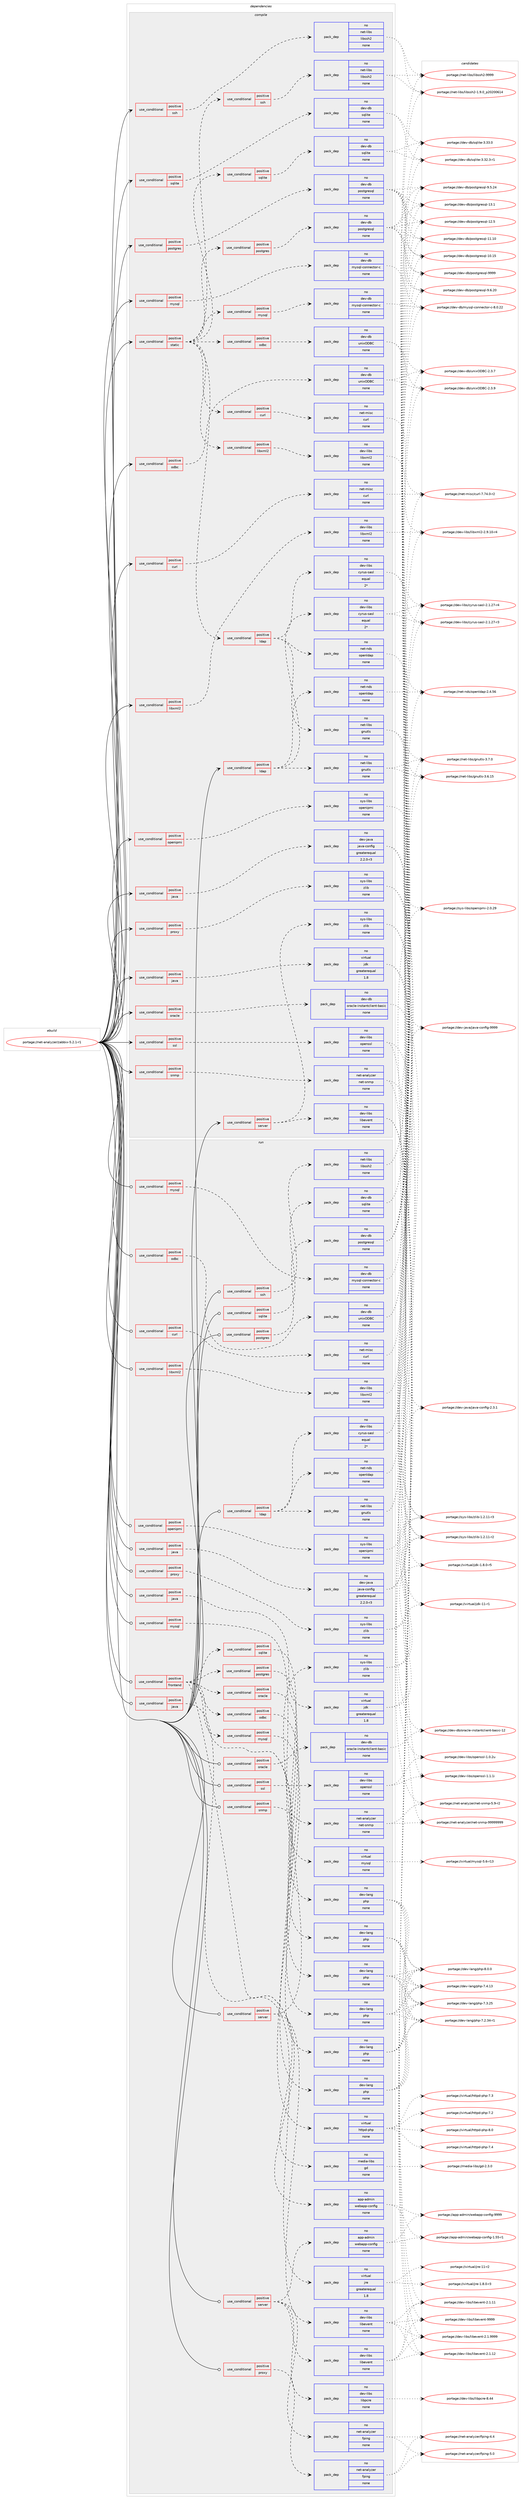 digraph prolog {

# *************
# Graph options
# *************

newrank=true;
concentrate=true;
compound=true;
graph [rankdir=LR,fontname=Helvetica,fontsize=10,ranksep=1.5];#, ranksep=2.5, nodesep=0.2];
edge  [arrowhead=vee];
node  [fontname=Helvetica,fontsize=10];

# **********
# The ebuild
# **********

subgraph cluster_leftcol {
color=gray;
rank=same;
label=<<i>ebuild</i>>;
id [label="portage://net-analyzer/zabbix-5.2.1-r1", color=red, width=4, href="../net-analyzer/zabbix-5.2.1-r1.svg"];
}

# ****************
# The dependencies
# ****************

subgraph cluster_midcol {
color=gray;
label=<<i>dependencies</i>>;
subgraph cluster_compile {
fillcolor="#eeeeee";
style=filled;
label=<<i>compile</i>>;
subgraph cond2895 {
dependency9992 [label=<<TABLE BORDER="0" CELLBORDER="1" CELLSPACING="0" CELLPADDING="4"><TR><TD ROWSPAN="3" CELLPADDING="10">use_conditional</TD></TR><TR><TD>positive</TD></TR><TR><TD>curl</TD></TR></TABLE>>, shape=none, color=red];
subgraph pack7013 {
dependency9993 [label=<<TABLE BORDER="0" CELLBORDER="1" CELLSPACING="0" CELLPADDING="4" WIDTH="220"><TR><TD ROWSPAN="6" CELLPADDING="30">pack_dep</TD></TR><TR><TD WIDTH="110">no</TD></TR><TR><TD>net-misc</TD></TR><TR><TD>curl</TD></TR><TR><TD>none</TD></TR><TR><TD></TD></TR></TABLE>>, shape=none, color=blue];
}
dependency9992:e -> dependency9993:w [weight=20,style="dashed",arrowhead="vee"];
}
id:e -> dependency9992:w [weight=20,style="solid",arrowhead="vee"];
subgraph cond2896 {
dependency9994 [label=<<TABLE BORDER="0" CELLBORDER="1" CELLSPACING="0" CELLPADDING="4"><TR><TD ROWSPAN="3" CELLPADDING="10">use_conditional</TD></TR><TR><TD>positive</TD></TR><TR><TD>java</TD></TR></TABLE>>, shape=none, color=red];
subgraph pack7014 {
dependency9995 [label=<<TABLE BORDER="0" CELLBORDER="1" CELLSPACING="0" CELLPADDING="4" WIDTH="220"><TR><TD ROWSPAN="6" CELLPADDING="30">pack_dep</TD></TR><TR><TD WIDTH="110">no</TD></TR><TR><TD>dev-java</TD></TR><TR><TD>java-config</TD></TR><TR><TD>greaterequal</TD></TR><TR><TD>2.2.0-r3</TD></TR></TABLE>>, shape=none, color=blue];
}
dependency9994:e -> dependency9995:w [weight=20,style="dashed",arrowhead="vee"];
}
id:e -> dependency9994:w [weight=20,style="solid",arrowhead="vee"];
subgraph cond2897 {
dependency9996 [label=<<TABLE BORDER="0" CELLBORDER="1" CELLSPACING="0" CELLPADDING="4"><TR><TD ROWSPAN="3" CELLPADDING="10">use_conditional</TD></TR><TR><TD>positive</TD></TR><TR><TD>java</TD></TR></TABLE>>, shape=none, color=red];
subgraph pack7015 {
dependency9997 [label=<<TABLE BORDER="0" CELLBORDER="1" CELLSPACING="0" CELLPADDING="4" WIDTH="220"><TR><TD ROWSPAN="6" CELLPADDING="30">pack_dep</TD></TR><TR><TD WIDTH="110">no</TD></TR><TR><TD>virtual</TD></TR><TR><TD>jdk</TD></TR><TR><TD>greaterequal</TD></TR><TR><TD>1.8</TD></TR></TABLE>>, shape=none, color=blue];
}
dependency9996:e -> dependency9997:w [weight=20,style="dashed",arrowhead="vee"];
}
id:e -> dependency9996:w [weight=20,style="solid",arrowhead="vee"];
subgraph cond2898 {
dependency9998 [label=<<TABLE BORDER="0" CELLBORDER="1" CELLSPACING="0" CELLPADDING="4"><TR><TD ROWSPAN="3" CELLPADDING="10">use_conditional</TD></TR><TR><TD>positive</TD></TR><TR><TD>ldap</TD></TR></TABLE>>, shape=none, color=red];
subgraph pack7016 {
dependency9999 [label=<<TABLE BORDER="0" CELLBORDER="1" CELLSPACING="0" CELLPADDING="4" WIDTH="220"><TR><TD ROWSPAN="6" CELLPADDING="30">pack_dep</TD></TR><TR><TD WIDTH="110">no</TD></TR><TR><TD>dev-libs</TD></TR><TR><TD>cyrus-sasl</TD></TR><TR><TD>equal</TD></TR><TR><TD>2*</TD></TR></TABLE>>, shape=none, color=blue];
}
dependency9998:e -> dependency9999:w [weight=20,style="dashed",arrowhead="vee"];
subgraph pack7017 {
dependency10000 [label=<<TABLE BORDER="0" CELLBORDER="1" CELLSPACING="0" CELLPADDING="4" WIDTH="220"><TR><TD ROWSPAN="6" CELLPADDING="30">pack_dep</TD></TR><TR><TD WIDTH="110">no</TD></TR><TR><TD>net-libs</TD></TR><TR><TD>gnutls</TD></TR><TR><TD>none</TD></TR><TR><TD></TD></TR></TABLE>>, shape=none, color=blue];
}
dependency9998:e -> dependency10000:w [weight=20,style="dashed",arrowhead="vee"];
subgraph pack7018 {
dependency10001 [label=<<TABLE BORDER="0" CELLBORDER="1" CELLSPACING="0" CELLPADDING="4" WIDTH="220"><TR><TD ROWSPAN="6" CELLPADDING="30">pack_dep</TD></TR><TR><TD WIDTH="110">no</TD></TR><TR><TD>net-nds</TD></TR><TR><TD>openldap</TD></TR><TR><TD>none</TD></TR><TR><TD></TD></TR></TABLE>>, shape=none, color=blue];
}
dependency9998:e -> dependency10001:w [weight=20,style="dashed",arrowhead="vee"];
}
id:e -> dependency9998:w [weight=20,style="solid",arrowhead="vee"];
subgraph cond2899 {
dependency10002 [label=<<TABLE BORDER="0" CELLBORDER="1" CELLSPACING="0" CELLPADDING="4"><TR><TD ROWSPAN="3" CELLPADDING="10">use_conditional</TD></TR><TR><TD>positive</TD></TR><TR><TD>libxml2</TD></TR></TABLE>>, shape=none, color=red];
subgraph pack7019 {
dependency10003 [label=<<TABLE BORDER="0" CELLBORDER="1" CELLSPACING="0" CELLPADDING="4" WIDTH="220"><TR><TD ROWSPAN="6" CELLPADDING="30">pack_dep</TD></TR><TR><TD WIDTH="110">no</TD></TR><TR><TD>dev-libs</TD></TR><TR><TD>libxml2</TD></TR><TR><TD>none</TD></TR><TR><TD></TD></TR></TABLE>>, shape=none, color=blue];
}
dependency10002:e -> dependency10003:w [weight=20,style="dashed",arrowhead="vee"];
}
id:e -> dependency10002:w [weight=20,style="solid",arrowhead="vee"];
subgraph cond2900 {
dependency10004 [label=<<TABLE BORDER="0" CELLBORDER="1" CELLSPACING="0" CELLPADDING="4"><TR><TD ROWSPAN="3" CELLPADDING="10">use_conditional</TD></TR><TR><TD>positive</TD></TR><TR><TD>mysql</TD></TR></TABLE>>, shape=none, color=red];
subgraph pack7020 {
dependency10005 [label=<<TABLE BORDER="0" CELLBORDER="1" CELLSPACING="0" CELLPADDING="4" WIDTH="220"><TR><TD ROWSPAN="6" CELLPADDING="30">pack_dep</TD></TR><TR><TD WIDTH="110">no</TD></TR><TR><TD>dev-db</TD></TR><TR><TD>mysql-connector-c</TD></TR><TR><TD>none</TD></TR><TR><TD></TD></TR></TABLE>>, shape=none, color=blue];
}
dependency10004:e -> dependency10005:w [weight=20,style="dashed",arrowhead="vee"];
}
id:e -> dependency10004:w [weight=20,style="solid",arrowhead="vee"];
subgraph cond2901 {
dependency10006 [label=<<TABLE BORDER="0" CELLBORDER="1" CELLSPACING="0" CELLPADDING="4"><TR><TD ROWSPAN="3" CELLPADDING="10">use_conditional</TD></TR><TR><TD>positive</TD></TR><TR><TD>odbc</TD></TR></TABLE>>, shape=none, color=red];
subgraph pack7021 {
dependency10007 [label=<<TABLE BORDER="0" CELLBORDER="1" CELLSPACING="0" CELLPADDING="4" WIDTH="220"><TR><TD ROWSPAN="6" CELLPADDING="30">pack_dep</TD></TR><TR><TD WIDTH="110">no</TD></TR><TR><TD>dev-db</TD></TR><TR><TD>unixODBC</TD></TR><TR><TD>none</TD></TR><TR><TD></TD></TR></TABLE>>, shape=none, color=blue];
}
dependency10006:e -> dependency10007:w [weight=20,style="dashed",arrowhead="vee"];
}
id:e -> dependency10006:w [weight=20,style="solid",arrowhead="vee"];
subgraph cond2902 {
dependency10008 [label=<<TABLE BORDER="0" CELLBORDER="1" CELLSPACING="0" CELLPADDING="4"><TR><TD ROWSPAN="3" CELLPADDING="10">use_conditional</TD></TR><TR><TD>positive</TD></TR><TR><TD>openipmi</TD></TR></TABLE>>, shape=none, color=red];
subgraph pack7022 {
dependency10009 [label=<<TABLE BORDER="0" CELLBORDER="1" CELLSPACING="0" CELLPADDING="4" WIDTH="220"><TR><TD ROWSPAN="6" CELLPADDING="30">pack_dep</TD></TR><TR><TD WIDTH="110">no</TD></TR><TR><TD>sys-libs</TD></TR><TR><TD>openipmi</TD></TR><TR><TD>none</TD></TR><TR><TD></TD></TR></TABLE>>, shape=none, color=blue];
}
dependency10008:e -> dependency10009:w [weight=20,style="dashed",arrowhead="vee"];
}
id:e -> dependency10008:w [weight=20,style="solid",arrowhead="vee"];
subgraph cond2903 {
dependency10010 [label=<<TABLE BORDER="0" CELLBORDER="1" CELLSPACING="0" CELLPADDING="4"><TR><TD ROWSPAN="3" CELLPADDING="10">use_conditional</TD></TR><TR><TD>positive</TD></TR><TR><TD>oracle</TD></TR></TABLE>>, shape=none, color=red];
subgraph pack7023 {
dependency10011 [label=<<TABLE BORDER="0" CELLBORDER="1" CELLSPACING="0" CELLPADDING="4" WIDTH="220"><TR><TD ROWSPAN="6" CELLPADDING="30">pack_dep</TD></TR><TR><TD WIDTH="110">no</TD></TR><TR><TD>dev-db</TD></TR><TR><TD>oracle-instantclient-basic</TD></TR><TR><TD>none</TD></TR><TR><TD></TD></TR></TABLE>>, shape=none, color=blue];
}
dependency10010:e -> dependency10011:w [weight=20,style="dashed",arrowhead="vee"];
}
id:e -> dependency10010:w [weight=20,style="solid",arrowhead="vee"];
subgraph cond2904 {
dependency10012 [label=<<TABLE BORDER="0" CELLBORDER="1" CELLSPACING="0" CELLPADDING="4"><TR><TD ROWSPAN="3" CELLPADDING="10">use_conditional</TD></TR><TR><TD>positive</TD></TR><TR><TD>postgres</TD></TR></TABLE>>, shape=none, color=red];
subgraph pack7024 {
dependency10013 [label=<<TABLE BORDER="0" CELLBORDER="1" CELLSPACING="0" CELLPADDING="4" WIDTH="220"><TR><TD ROWSPAN="6" CELLPADDING="30">pack_dep</TD></TR><TR><TD WIDTH="110">no</TD></TR><TR><TD>dev-db</TD></TR><TR><TD>postgresql</TD></TR><TR><TD>none</TD></TR><TR><TD></TD></TR></TABLE>>, shape=none, color=blue];
}
dependency10012:e -> dependency10013:w [weight=20,style="dashed",arrowhead="vee"];
}
id:e -> dependency10012:w [weight=20,style="solid",arrowhead="vee"];
subgraph cond2905 {
dependency10014 [label=<<TABLE BORDER="0" CELLBORDER="1" CELLSPACING="0" CELLPADDING="4"><TR><TD ROWSPAN="3" CELLPADDING="10">use_conditional</TD></TR><TR><TD>positive</TD></TR><TR><TD>proxy</TD></TR></TABLE>>, shape=none, color=red];
subgraph pack7025 {
dependency10015 [label=<<TABLE BORDER="0" CELLBORDER="1" CELLSPACING="0" CELLPADDING="4" WIDTH="220"><TR><TD ROWSPAN="6" CELLPADDING="30">pack_dep</TD></TR><TR><TD WIDTH="110">no</TD></TR><TR><TD>sys-libs</TD></TR><TR><TD>zlib</TD></TR><TR><TD>none</TD></TR><TR><TD></TD></TR></TABLE>>, shape=none, color=blue];
}
dependency10014:e -> dependency10015:w [weight=20,style="dashed",arrowhead="vee"];
}
id:e -> dependency10014:w [weight=20,style="solid",arrowhead="vee"];
subgraph cond2906 {
dependency10016 [label=<<TABLE BORDER="0" CELLBORDER="1" CELLSPACING="0" CELLPADDING="4"><TR><TD ROWSPAN="3" CELLPADDING="10">use_conditional</TD></TR><TR><TD>positive</TD></TR><TR><TD>server</TD></TR></TABLE>>, shape=none, color=red];
subgraph pack7026 {
dependency10017 [label=<<TABLE BORDER="0" CELLBORDER="1" CELLSPACING="0" CELLPADDING="4" WIDTH="220"><TR><TD ROWSPAN="6" CELLPADDING="30">pack_dep</TD></TR><TR><TD WIDTH="110">no</TD></TR><TR><TD>dev-libs</TD></TR><TR><TD>libevent</TD></TR><TR><TD>none</TD></TR><TR><TD></TD></TR></TABLE>>, shape=none, color=blue];
}
dependency10016:e -> dependency10017:w [weight=20,style="dashed",arrowhead="vee"];
subgraph pack7027 {
dependency10018 [label=<<TABLE BORDER="0" CELLBORDER="1" CELLSPACING="0" CELLPADDING="4" WIDTH="220"><TR><TD ROWSPAN="6" CELLPADDING="30">pack_dep</TD></TR><TR><TD WIDTH="110">no</TD></TR><TR><TD>sys-libs</TD></TR><TR><TD>zlib</TD></TR><TR><TD>none</TD></TR><TR><TD></TD></TR></TABLE>>, shape=none, color=blue];
}
dependency10016:e -> dependency10018:w [weight=20,style="dashed",arrowhead="vee"];
}
id:e -> dependency10016:w [weight=20,style="solid",arrowhead="vee"];
subgraph cond2907 {
dependency10019 [label=<<TABLE BORDER="0" CELLBORDER="1" CELLSPACING="0" CELLPADDING="4"><TR><TD ROWSPAN="3" CELLPADDING="10">use_conditional</TD></TR><TR><TD>positive</TD></TR><TR><TD>snmp</TD></TR></TABLE>>, shape=none, color=red];
subgraph pack7028 {
dependency10020 [label=<<TABLE BORDER="0" CELLBORDER="1" CELLSPACING="0" CELLPADDING="4" WIDTH="220"><TR><TD ROWSPAN="6" CELLPADDING="30">pack_dep</TD></TR><TR><TD WIDTH="110">no</TD></TR><TR><TD>net-analyzer</TD></TR><TR><TD>net-snmp</TD></TR><TR><TD>none</TD></TR><TR><TD></TD></TR></TABLE>>, shape=none, color=blue];
}
dependency10019:e -> dependency10020:w [weight=20,style="dashed",arrowhead="vee"];
}
id:e -> dependency10019:w [weight=20,style="solid",arrowhead="vee"];
subgraph cond2908 {
dependency10021 [label=<<TABLE BORDER="0" CELLBORDER="1" CELLSPACING="0" CELLPADDING="4"><TR><TD ROWSPAN="3" CELLPADDING="10">use_conditional</TD></TR><TR><TD>positive</TD></TR><TR><TD>sqlite</TD></TR></TABLE>>, shape=none, color=red];
subgraph pack7029 {
dependency10022 [label=<<TABLE BORDER="0" CELLBORDER="1" CELLSPACING="0" CELLPADDING="4" WIDTH="220"><TR><TD ROWSPAN="6" CELLPADDING="30">pack_dep</TD></TR><TR><TD WIDTH="110">no</TD></TR><TR><TD>dev-db</TD></TR><TR><TD>sqlite</TD></TR><TR><TD>none</TD></TR><TR><TD></TD></TR></TABLE>>, shape=none, color=blue];
}
dependency10021:e -> dependency10022:w [weight=20,style="dashed",arrowhead="vee"];
}
id:e -> dependency10021:w [weight=20,style="solid",arrowhead="vee"];
subgraph cond2909 {
dependency10023 [label=<<TABLE BORDER="0" CELLBORDER="1" CELLSPACING="0" CELLPADDING="4"><TR><TD ROWSPAN="3" CELLPADDING="10">use_conditional</TD></TR><TR><TD>positive</TD></TR><TR><TD>ssh</TD></TR></TABLE>>, shape=none, color=red];
subgraph pack7030 {
dependency10024 [label=<<TABLE BORDER="0" CELLBORDER="1" CELLSPACING="0" CELLPADDING="4" WIDTH="220"><TR><TD ROWSPAN="6" CELLPADDING="30">pack_dep</TD></TR><TR><TD WIDTH="110">no</TD></TR><TR><TD>net-libs</TD></TR><TR><TD>libssh2</TD></TR><TR><TD>none</TD></TR><TR><TD></TD></TR></TABLE>>, shape=none, color=blue];
}
dependency10023:e -> dependency10024:w [weight=20,style="dashed",arrowhead="vee"];
}
id:e -> dependency10023:w [weight=20,style="solid",arrowhead="vee"];
subgraph cond2910 {
dependency10025 [label=<<TABLE BORDER="0" CELLBORDER="1" CELLSPACING="0" CELLPADDING="4"><TR><TD ROWSPAN="3" CELLPADDING="10">use_conditional</TD></TR><TR><TD>positive</TD></TR><TR><TD>ssl</TD></TR></TABLE>>, shape=none, color=red];
subgraph pack7031 {
dependency10026 [label=<<TABLE BORDER="0" CELLBORDER="1" CELLSPACING="0" CELLPADDING="4" WIDTH="220"><TR><TD ROWSPAN="6" CELLPADDING="30">pack_dep</TD></TR><TR><TD WIDTH="110">no</TD></TR><TR><TD>dev-libs</TD></TR><TR><TD>openssl</TD></TR><TR><TD>none</TD></TR><TR><TD></TD></TR></TABLE>>, shape=none, color=blue];
}
dependency10025:e -> dependency10026:w [weight=20,style="dashed",arrowhead="vee"];
}
id:e -> dependency10025:w [weight=20,style="solid",arrowhead="vee"];
subgraph cond2911 {
dependency10027 [label=<<TABLE BORDER="0" CELLBORDER="1" CELLSPACING="0" CELLPADDING="4"><TR><TD ROWSPAN="3" CELLPADDING="10">use_conditional</TD></TR><TR><TD>positive</TD></TR><TR><TD>static</TD></TR></TABLE>>, shape=none, color=red];
subgraph cond2912 {
dependency10028 [label=<<TABLE BORDER="0" CELLBORDER="1" CELLSPACING="0" CELLPADDING="4"><TR><TD ROWSPAN="3" CELLPADDING="10">use_conditional</TD></TR><TR><TD>positive</TD></TR><TR><TD>curl</TD></TR></TABLE>>, shape=none, color=red];
subgraph pack7032 {
dependency10029 [label=<<TABLE BORDER="0" CELLBORDER="1" CELLSPACING="0" CELLPADDING="4" WIDTH="220"><TR><TD ROWSPAN="6" CELLPADDING="30">pack_dep</TD></TR><TR><TD WIDTH="110">no</TD></TR><TR><TD>net-misc</TD></TR><TR><TD>curl</TD></TR><TR><TD>none</TD></TR><TR><TD></TD></TR></TABLE>>, shape=none, color=blue];
}
dependency10028:e -> dependency10029:w [weight=20,style="dashed",arrowhead="vee"];
}
dependency10027:e -> dependency10028:w [weight=20,style="dashed",arrowhead="vee"];
subgraph cond2913 {
dependency10030 [label=<<TABLE BORDER="0" CELLBORDER="1" CELLSPACING="0" CELLPADDING="4"><TR><TD ROWSPAN="3" CELLPADDING="10">use_conditional</TD></TR><TR><TD>positive</TD></TR><TR><TD>ldap</TD></TR></TABLE>>, shape=none, color=red];
subgraph pack7033 {
dependency10031 [label=<<TABLE BORDER="0" CELLBORDER="1" CELLSPACING="0" CELLPADDING="4" WIDTH="220"><TR><TD ROWSPAN="6" CELLPADDING="30">pack_dep</TD></TR><TR><TD WIDTH="110">no</TD></TR><TR><TD>dev-libs</TD></TR><TR><TD>cyrus-sasl</TD></TR><TR><TD>equal</TD></TR><TR><TD>2*</TD></TR></TABLE>>, shape=none, color=blue];
}
dependency10030:e -> dependency10031:w [weight=20,style="dashed",arrowhead="vee"];
subgraph pack7034 {
dependency10032 [label=<<TABLE BORDER="0" CELLBORDER="1" CELLSPACING="0" CELLPADDING="4" WIDTH="220"><TR><TD ROWSPAN="6" CELLPADDING="30">pack_dep</TD></TR><TR><TD WIDTH="110">no</TD></TR><TR><TD>net-libs</TD></TR><TR><TD>gnutls</TD></TR><TR><TD>none</TD></TR><TR><TD></TD></TR></TABLE>>, shape=none, color=blue];
}
dependency10030:e -> dependency10032:w [weight=20,style="dashed",arrowhead="vee"];
subgraph pack7035 {
dependency10033 [label=<<TABLE BORDER="0" CELLBORDER="1" CELLSPACING="0" CELLPADDING="4" WIDTH="220"><TR><TD ROWSPAN="6" CELLPADDING="30">pack_dep</TD></TR><TR><TD WIDTH="110">no</TD></TR><TR><TD>net-nds</TD></TR><TR><TD>openldap</TD></TR><TR><TD>none</TD></TR><TR><TD></TD></TR></TABLE>>, shape=none, color=blue];
}
dependency10030:e -> dependency10033:w [weight=20,style="dashed",arrowhead="vee"];
}
dependency10027:e -> dependency10030:w [weight=20,style="dashed",arrowhead="vee"];
subgraph cond2914 {
dependency10034 [label=<<TABLE BORDER="0" CELLBORDER="1" CELLSPACING="0" CELLPADDING="4"><TR><TD ROWSPAN="3" CELLPADDING="10">use_conditional</TD></TR><TR><TD>positive</TD></TR><TR><TD>libxml2</TD></TR></TABLE>>, shape=none, color=red];
subgraph pack7036 {
dependency10035 [label=<<TABLE BORDER="0" CELLBORDER="1" CELLSPACING="0" CELLPADDING="4" WIDTH="220"><TR><TD ROWSPAN="6" CELLPADDING="30">pack_dep</TD></TR><TR><TD WIDTH="110">no</TD></TR><TR><TD>dev-libs</TD></TR><TR><TD>libxml2</TD></TR><TR><TD>none</TD></TR><TR><TD></TD></TR></TABLE>>, shape=none, color=blue];
}
dependency10034:e -> dependency10035:w [weight=20,style="dashed",arrowhead="vee"];
}
dependency10027:e -> dependency10034:w [weight=20,style="dashed",arrowhead="vee"];
subgraph cond2915 {
dependency10036 [label=<<TABLE BORDER="0" CELLBORDER="1" CELLSPACING="0" CELLPADDING="4"><TR><TD ROWSPAN="3" CELLPADDING="10">use_conditional</TD></TR><TR><TD>positive</TD></TR><TR><TD>mysql</TD></TR></TABLE>>, shape=none, color=red];
subgraph pack7037 {
dependency10037 [label=<<TABLE BORDER="0" CELLBORDER="1" CELLSPACING="0" CELLPADDING="4" WIDTH="220"><TR><TD ROWSPAN="6" CELLPADDING="30">pack_dep</TD></TR><TR><TD WIDTH="110">no</TD></TR><TR><TD>dev-db</TD></TR><TR><TD>mysql-connector-c</TD></TR><TR><TD>none</TD></TR><TR><TD></TD></TR></TABLE>>, shape=none, color=blue];
}
dependency10036:e -> dependency10037:w [weight=20,style="dashed",arrowhead="vee"];
}
dependency10027:e -> dependency10036:w [weight=20,style="dashed",arrowhead="vee"];
subgraph cond2916 {
dependency10038 [label=<<TABLE BORDER="0" CELLBORDER="1" CELLSPACING="0" CELLPADDING="4"><TR><TD ROWSPAN="3" CELLPADDING="10">use_conditional</TD></TR><TR><TD>positive</TD></TR><TR><TD>odbc</TD></TR></TABLE>>, shape=none, color=red];
subgraph pack7038 {
dependency10039 [label=<<TABLE BORDER="0" CELLBORDER="1" CELLSPACING="0" CELLPADDING="4" WIDTH="220"><TR><TD ROWSPAN="6" CELLPADDING="30">pack_dep</TD></TR><TR><TD WIDTH="110">no</TD></TR><TR><TD>dev-db</TD></TR><TR><TD>unixODBC</TD></TR><TR><TD>none</TD></TR><TR><TD></TD></TR></TABLE>>, shape=none, color=blue];
}
dependency10038:e -> dependency10039:w [weight=20,style="dashed",arrowhead="vee"];
}
dependency10027:e -> dependency10038:w [weight=20,style="dashed",arrowhead="vee"];
subgraph cond2917 {
dependency10040 [label=<<TABLE BORDER="0" CELLBORDER="1" CELLSPACING="0" CELLPADDING="4"><TR><TD ROWSPAN="3" CELLPADDING="10">use_conditional</TD></TR><TR><TD>positive</TD></TR><TR><TD>postgres</TD></TR></TABLE>>, shape=none, color=red];
subgraph pack7039 {
dependency10041 [label=<<TABLE BORDER="0" CELLBORDER="1" CELLSPACING="0" CELLPADDING="4" WIDTH="220"><TR><TD ROWSPAN="6" CELLPADDING="30">pack_dep</TD></TR><TR><TD WIDTH="110">no</TD></TR><TR><TD>dev-db</TD></TR><TR><TD>postgresql</TD></TR><TR><TD>none</TD></TR><TR><TD></TD></TR></TABLE>>, shape=none, color=blue];
}
dependency10040:e -> dependency10041:w [weight=20,style="dashed",arrowhead="vee"];
}
dependency10027:e -> dependency10040:w [weight=20,style="dashed",arrowhead="vee"];
subgraph cond2918 {
dependency10042 [label=<<TABLE BORDER="0" CELLBORDER="1" CELLSPACING="0" CELLPADDING="4"><TR><TD ROWSPAN="3" CELLPADDING="10">use_conditional</TD></TR><TR><TD>positive</TD></TR><TR><TD>sqlite</TD></TR></TABLE>>, shape=none, color=red];
subgraph pack7040 {
dependency10043 [label=<<TABLE BORDER="0" CELLBORDER="1" CELLSPACING="0" CELLPADDING="4" WIDTH="220"><TR><TD ROWSPAN="6" CELLPADDING="30">pack_dep</TD></TR><TR><TD WIDTH="110">no</TD></TR><TR><TD>dev-db</TD></TR><TR><TD>sqlite</TD></TR><TR><TD>none</TD></TR><TR><TD></TD></TR></TABLE>>, shape=none, color=blue];
}
dependency10042:e -> dependency10043:w [weight=20,style="dashed",arrowhead="vee"];
}
dependency10027:e -> dependency10042:w [weight=20,style="dashed",arrowhead="vee"];
subgraph cond2919 {
dependency10044 [label=<<TABLE BORDER="0" CELLBORDER="1" CELLSPACING="0" CELLPADDING="4"><TR><TD ROWSPAN="3" CELLPADDING="10">use_conditional</TD></TR><TR><TD>positive</TD></TR><TR><TD>ssh</TD></TR></TABLE>>, shape=none, color=red];
subgraph pack7041 {
dependency10045 [label=<<TABLE BORDER="0" CELLBORDER="1" CELLSPACING="0" CELLPADDING="4" WIDTH="220"><TR><TD ROWSPAN="6" CELLPADDING="30">pack_dep</TD></TR><TR><TD WIDTH="110">no</TD></TR><TR><TD>net-libs</TD></TR><TR><TD>libssh2</TD></TR><TR><TD>none</TD></TR><TR><TD></TD></TR></TABLE>>, shape=none, color=blue];
}
dependency10044:e -> dependency10045:w [weight=20,style="dashed",arrowhead="vee"];
}
dependency10027:e -> dependency10044:w [weight=20,style="dashed",arrowhead="vee"];
}
id:e -> dependency10027:w [weight=20,style="solid",arrowhead="vee"];
}
subgraph cluster_compileandrun {
fillcolor="#eeeeee";
style=filled;
label=<<i>compile and run</i>>;
}
subgraph cluster_run {
fillcolor="#eeeeee";
style=filled;
label=<<i>run</i>>;
subgraph cond2920 {
dependency10046 [label=<<TABLE BORDER="0" CELLBORDER="1" CELLSPACING="0" CELLPADDING="4"><TR><TD ROWSPAN="3" CELLPADDING="10">use_conditional</TD></TR><TR><TD>positive</TD></TR><TR><TD>curl</TD></TR></TABLE>>, shape=none, color=red];
subgraph pack7042 {
dependency10047 [label=<<TABLE BORDER="0" CELLBORDER="1" CELLSPACING="0" CELLPADDING="4" WIDTH="220"><TR><TD ROWSPAN="6" CELLPADDING="30">pack_dep</TD></TR><TR><TD WIDTH="110">no</TD></TR><TR><TD>net-misc</TD></TR><TR><TD>curl</TD></TR><TR><TD>none</TD></TR><TR><TD></TD></TR></TABLE>>, shape=none, color=blue];
}
dependency10046:e -> dependency10047:w [weight=20,style="dashed",arrowhead="vee"];
}
id:e -> dependency10046:w [weight=20,style="solid",arrowhead="odot"];
subgraph cond2921 {
dependency10048 [label=<<TABLE BORDER="0" CELLBORDER="1" CELLSPACING="0" CELLPADDING="4"><TR><TD ROWSPAN="3" CELLPADDING="10">use_conditional</TD></TR><TR><TD>positive</TD></TR><TR><TD>frontend</TD></TR></TABLE>>, shape=none, color=red];
subgraph pack7043 {
dependency10049 [label=<<TABLE BORDER="0" CELLBORDER="1" CELLSPACING="0" CELLPADDING="4" WIDTH="220"><TR><TD ROWSPAN="6" CELLPADDING="30">pack_dep</TD></TR><TR><TD WIDTH="110">no</TD></TR><TR><TD>app-admin</TD></TR><TR><TD>webapp-config</TD></TR><TR><TD>none</TD></TR><TR><TD></TD></TR></TABLE>>, shape=none, color=blue];
}
dependency10048:e -> dependency10049:w [weight=20,style="dashed",arrowhead="vee"];
subgraph pack7044 {
dependency10050 [label=<<TABLE BORDER="0" CELLBORDER="1" CELLSPACING="0" CELLPADDING="4" WIDTH="220"><TR><TD ROWSPAN="6" CELLPADDING="30">pack_dep</TD></TR><TR><TD WIDTH="110">no</TD></TR><TR><TD>dev-lang</TD></TR><TR><TD>php</TD></TR><TR><TD>none</TD></TR><TR><TD></TD></TR></TABLE>>, shape=none, color=blue];
}
dependency10048:e -> dependency10050:w [weight=20,style="dashed",arrowhead="vee"];
subgraph pack7045 {
dependency10051 [label=<<TABLE BORDER="0" CELLBORDER="1" CELLSPACING="0" CELLPADDING="4" WIDTH="220"><TR><TD ROWSPAN="6" CELLPADDING="30">pack_dep</TD></TR><TR><TD WIDTH="110">no</TD></TR><TR><TD>media-libs</TD></TR><TR><TD>gd</TD></TR><TR><TD>none</TD></TR><TR><TD></TD></TR></TABLE>>, shape=none, color=blue];
}
dependency10048:e -> dependency10051:w [weight=20,style="dashed",arrowhead="vee"];
subgraph pack7046 {
dependency10052 [label=<<TABLE BORDER="0" CELLBORDER="1" CELLSPACING="0" CELLPADDING="4" WIDTH="220"><TR><TD ROWSPAN="6" CELLPADDING="30">pack_dep</TD></TR><TR><TD WIDTH="110">no</TD></TR><TR><TD>virtual</TD></TR><TR><TD>httpd-php</TD></TR><TR><TD>none</TD></TR><TR><TD></TD></TR></TABLE>>, shape=none, color=blue];
}
dependency10048:e -> dependency10052:w [weight=20,style="dashed",arrowhead="vee"];
subgraph cond2922 {
dependency10053 [label=<<TABLE BORDER="0" CELLBORDER="1" CELLSPACING="0" CELLPADDING="4"><TR><TD ROWSPAN="3" CELLPADDING="10">use_conditional</TD></TR><TR><TD>positive</TD></TR><TR><TD>mysql</TD></TR></TABLE>>, shape=none, color=red];
subgraph pack7047 {
dependency10054 [label=<<TABLE BORDER="0" CELLBORDER="1" CELLSPACING="0" CELLPADDING="4" WIDTH="220"><TR><TD ROWSPAN="6" CELLPADDING="30">pack_dep</TD></TR><TR><TD WIDTH="110">no</TD></TR><TR><TD>dev-lang</TD></TR><TR><TD>php</TD></TR><TR><TD>none</TD></TR><TR><TD></TD></TR></TABLE>>, shape=none, color=blue];
}
dependency10053:e -> dependency10054:w [weight=20,style="dashed",arrowhead="vee"];
}
dependency10048:e -> dependency10053:w [weight=20,style="dashed",arrowhead="vee"];
subgraph cond2923 {
dependency10055 [label=<<TABLE BORDER="0" CELLBORDER="1" CELLSPACING="0" CELLPADDING="4"><TR><TD ROWSPAN="3" CELLPADDING="10">use_conditional</TD></TR><TR><TD>positive</TD></TR><TR><TD>odbc</TD></TR></TABLE>>, shape=none, color=red];
subgraph pack7048 {
dependency10056 [label=<<TABLE BORDER="0" CELLBORDER="1" CELLSPACING="0" CELLPADDING="4" WIDTH="220"><TR><TD ROWSPAN="6" CELLPADDING="30">pack_dep</TD></TR><TR><TD WIDTH="110">no</TD></TR><TR><TD>dev-lang</TD></TR><TR><TD>php</TD></TR><TR><TD>none</TD></TR><TR><TD></TD></TR></TABLE>>, shape=none, color=blue];
}
dependency10055:e -> dependency10056:w [weight=20,style="dashed",arrowhead="vee"];
}
dependency10048:e -> dependency10055:w [weight=20,style="dashed",arrowhead="vee"];
subgraph cond2924 {
dependency10057 [label=<<TABLE BORDER="0" CELLBORDER="1" CELLSPACING="0" CELLPADDING="4"><TR><TD ROWSPAN="3" CELLPADDING="10">use_conditional</TD></TR><TR><TD>positive</TD></TR><TR><TD>oracle</TD></TR></TABLE>>, shape=none, color=red];
subgraph pack7049 {
dependency10058 [label=<<TABLE BORDER="0" CELLBORDER="1" CELLSPACING="0" CELLPADDING="4" WIDTH="220"><TR><TD ROWSPAN="6" CELLPADDING="30">pack_dep</TD></TR><TR><TD WIDTH="110">no</TD></TR><TR><TD>dev-lang</TD></TR><TR><TD>php</TD></TR><TR><TD>none</TD></TR><TR><TD></TD></TR></TABLE>>, shape=none, color=blue];
}
dependency10057:e -> dependency10058:w [weight=20,style="dashed",arrowhead="vee"];
}
dependency10048:e -> dependency10057:w [weight=20,style="dashed",arrowhead="vee"];
subgraph cond2925 {
dependency10059 [label=<<TABLE BORDER="0" CELLBORDER="1" CELLSPACING="0" CELLPADDING="4"><TR><TD ROWSPAN="3" CELLPADDING="10">use_conditional</TD></TR><TR><TD>positive</TD></TR><TR><TD>postgres</TD></TR></TABLE>>, shape=none, color=red];
subgraph pack7050 {
dependency10060 [label=<<TABLE BORDER="0" CELLBORDER="1" CELLSPACING="0" CELLPADDING="4" WIDTH="220"><TR><TD ROWSPAN="6" CELLPADDING="30">pack_dep</TD></TR><TR><TD WIDTH="110">no</TD></TR><TR><TD>dev-lang</TD></TR><TR><TD>php</TD></TR><TR><TD>none</TD></TR><TR><TD></TD></TR></TABLE>>, shape=none, color=blue];
}
dependency10059:e -> dependency10060:w [weight=20,style="dashed",arrowhead="vee"];
}
dependency10048:e -> dependency10059:w [weight=20,style="dashed",arrowhead="vee"];
subgraph cond2926 {
dependency10061 [label=<<TABLE BORDER="0" CELLBORDER="1" CELLSPACING="0" CELLPADDING="4"><TR><TD ROWSPAN="3" CELLPADDING="10">use_conditional</TD></TR><TR><TD>positive</TD></TR><TR><TD>sqlite</TD></TR></TABLE>>, shape=none, color=red];
subgraph pack7051 {
dependency10062 [label=<<TABLE BORDER="0" CELLBORDER="1" CELLSPACING="0" CELLPADDING="4" WIDTH="220"><TR><TD ROWSPAN="6" CELLPADDING="30">pack_dep</TD></TR><TR><TD WIDTH="110">no</TD></TR><TR><TD>dev-lang</TD></TR><TR><TD>php</TD></TR><TR><TD>none</TD></TR><TR><TD></TD></TR></TABLE>>, shape=none, color=blue];
}
dependency10061:e -> dependency10062:w [weight=20,style="dashed",arrowhead="vee"];
}
dependency10048:e -> dependency10061:w [weight=20,style="dashed",arrowhead="vee"];
}
id:e -> dependency10048:w [weight=20,style="solid",arrowhead="odot"];
subgraph cond2927 {
dependency10063 [label=<<TABLE BORDER="0" CELLBORDER="1" CELLSPACING="0" CELLPADDING="4"><TR><TD ROWSPAN="3" CELLPADDING="10">use_conditional</TD></TR><TR><TD>positive</TD></TR><TR><TD>java</TD></TR></TABLE>>, shape=none, color=red];
subgraph pack7052 {
dependency10064 [label=<<TABLE BORDER="0" CELLBORDER="1" CELLSPACING="0" CELLPADDING="4" WIDTH="220"><TR><TD ROWSPAN="6" CELLPADDING="30">pack_dep</TD></TR><TR><TD WIDTH="110">no</TD></TR><TR><TD>dev-java</TD></TR><TR><TD>java-config</TD></TR><TR><TD>greaterequal</TD></TR><TR><TD>2.2.0-r3</TD></TR></TABLE>>, shape=none, color=blue];
}
dependency10063:e -> dependency10064:w [weight=20,style="dashed",arrowhead="vee"];
}
id:e -> dependency10063:w [weight=20,style="solid",arrowhead="odot"];
subgraph cond2928 {
dependency10065 [label=<<TABLE BORDER="0" CELLBORDER="1" CELLSPACING="0" CELLPADDING="4"><TR><TD ROWSPAN="3" CELLPADDING="10">use_conditional</TD></TR><TR><TD>positive</TD></TR><TR><TD>java</TD></TR></TABLE>>, shape=none, color=red];
subgraph pack7053 {
dependency10066 [label=<<TABLE BORDER="0" CELLBORDER="1" CELLSPACING="0" CELLPADDING="4" WIDTH="220"><TR><TD ROWSPAN="6" CELLPADDING="30">pack_dep</TD></TR><TR><TD WIDTH="110">no</TD></TR><TR><TD>virtual</TD></TR><TR><TD>jdk</TD></TR><TR><TD>greaterequal</TD></TR><TR><TD>1.8</TD></TR></TABLE>>, shape=none, color=blue];
}
dependency10065:e -> dependency10066:w [weight=20,style="dashed",arrowhead="vee"];
}
id:e -> dependency10065:w [weight=20,style="solid",arrowhead="odot"];
subgraph cond2929 {
dependency10067 [label=<<TABLE BORDER="0" CELLBORDER="1" CELLSPACING="0" CELLPADDING="4"><TR><TD ROWSPAN="3" CELLPADDING="10">use_conditional</TD></TR><TR><TD>positive</TD></TR><TR><TD>java</TD></TR></TABLE>>, shape=none, color=red];
subgraph pack7054 {
dependency10068 [label=<<TABLE BORDER="0" CELLBORDER="1" CELLSPACING="0" CELLPADDING="4" WIDTH="220"><TR><TD ROWSPAN="6" CELLPADDING="30">pack_dep</TD></TR><TR><TD WIDTH="110">no</TD></TR><TR><TD>virtual</TD></TR><TR><TD>jre</TD></TR><TR><TD>greaterequal</TD></TR><TR><TD>1.8</TD></TR></TABLE>>, shape=none, color=blue];
}
dependency10067:e -> dependency10068:w [weight=20,style="dashed",arrowhead="vee"];
}
id:e -> dependency10067:w [weight=20,style="solid",arrowhead="odot"];
subgraph cond2930 {
dependency10069 [label=<<TABLE BORDER="0" CELLBORDER="1" CELLSPACING="0" CELLPADDING="4"><TR><TD ROWSPAN="3" CELLPADDING="10">use_conditional</TD></TR><TR><TD>positive</TD></TR><TR><TD>ldap</TD></TR></TABLE>>, shape=none, color=red];
subgraph pack7055 {
dependency10070 [label=<<TABLE BORDER="0" CELLBORDER="1" CELLSPACING="0" CELLPADDING="4" WIDTH="220"><TR><TD ROWSPAN="6" CELLPADDING="30">pack_dep</TD></TR><TR><TD WIDTH="110">no</TD></TR><TR><TD>dev-libs</TD></TR><TR><TD>cyrus-sasl</TD></TR><TR><TD>equal</TD></TR><TR><TD>2*</TD></TR></TABLE>>, shape=none, color=blue];
}
dependency10069:e -> dependency10070:w [weight=20,style="dashed",arrowhead="vee"];
subgraph pack7056 {
dependency10071 [label=<<TABLE BORDER="0" CELLBORDER="1" CELLSPACING="0" CELLPADDING="4" WIDTH="220"><TR><TD ROWSPAN="6" CELLPADDING="30">pack_dep</TD></TR><TR><TD WIDTH="110">no</TD></TR><TR><TD>net-libs</TD></TR><TR><TD>gnutls</TD></TR><TR><TD>none</TD></TR><TR><TD></TD></TR></TABLE>>, shape=none, color=blue];
}
dependency10069:e -> dependency10071:w [weight=20,style="dashed",arrowhead="vee"];
subgraph pack7057 {
dependency10072 [label=<<TABLE BORDER="0" CELLBORDER="1" CELLSPACING="0" CELLPADDING="4" WIDTH="220"><TR><TD ROWSPAN="6" CELLPADDING="30">pack_dep</TD></TR><TR><TD WIDTH="110">no</TD></TR><TR><TD>net-nds</TD></TR><TR><TD>openldap</TD></TR><TR><TD>none</TD></TR><TR><TD></TD></TR></TABLE>>, shape=none, color=blue];
}
dependency10069:e -> dependency10072:w [weight=20,style="dashed",arrowhead="vee"];
}
id:e -> dependency10069:w [weight=20,style="solid",arrowhead="odot"];
subgraph cond2931 {
dependency10073 [label=<<TABLE BORDER="0" CELLBORDER="1" CELLSPACING="0" CELLPADDING="4"><TR><TD ROWSPAN="3" CELLPADDING="10">use_conditional</TD></TR><TR><TD>positive</TD></TR><TR><TD>libxml2</TD></TR></TABLE>>, shape=none, color=red];
subgraph pack7058 {
dependency10074 [label=<<TABLE BORDER="0" CELLBORDER="1" CELLSPACING="0" CELLPADDING="4" WIDTH="220"><TR><TD ROWSPAN="6" CELLPADDING="30">pack_dep</TD></TR><TR><TD WIDTH="110">no</TD></TR><TR><TD>dev-libs</TD></TR><TR><TD>libxml2</TD></TR><TR><TD>none</TD></TR><TR><TD></TD></TR></TABLE>>, shape=none, color=blue];
}
dependency10073:e -> dependency10074:w [weight=20,style="dashed",arrowhead="vee"];
}
id:e -> dependency10073:w [weight=20,style="solid",arrowhead="odot"];
subgraph cond2932 {
dependency10075 [label=<<TABLE BORDER="0" CELLBORDER="1" CELLSPACING="0" CELLPADDING="4"><TR><TD ROWSPAN="3" CELLPADDING="10">use_conditional</TD></TR><TR><TD>positive</TD></TR><TR><TD>mysql</TD></TR></TABLE>>, shape=none, color=red];
subgraph pack7059 {
dependency10076 [label=<<TABLE BORDER="0" CELLBORDER="1" CELLSPACING="0" CELLPADDING="4" WIDTH="220"><TR><TD ROWSPAN="6" CELLPADDING="30">pack_dep</TD></TR><TR><TD WIDTH="110">no</TD></TR><TR><TD>dev-db</TD></TR><TR><TD>mysql-connector-c</TD></TR><TR><TD>none</TD></TR><TR><TD></TD></TR></TABLE>>, shape=none, color=blue];
}
dependency10075:e -> dependency10076:w [weight=20,style="dashed",arrowhead="vee"];
}
id:e -> dependency10075:w [weight=20,style="solid",arrowhead="odot"];
subgraph cond2933 {
dependency10077 [label=<<TABLE BORDER="0" CELLBORDER="1" CELLSPACING="0" CELLPADDING="4"><TR><TD ROWSPAN="3" CELLPADDING="10">use_conditional</TD></TR><TR><TD>positive</TD></TR><TR><TD>mysql</TD></TR></TABLE>>, shape=none, color=red];
subgraph pack7060 {
dependency10078 [label=<<TABLE BORDER="0" CELLBORDER="1" CELLSPACING="0" CELLPADDING="4" WIDTH="220"><TR><TD ROWSPAN="6" CELLPADDING="30">pack_dep</TD></TR><TR><TD WIDTH="110">no</TD></TR><TR><TD>virtual</TD></TR><TR><TD>mysql</TD></TR><TR><TD>none</TD></TR><TR><TD></TD></TR></TABLE>>, shape=none, color=blue];
}
dependency10077:e -> dependency10078:w [weight=20,style="dashed",arrowhead="vee"];
}
id:e -> dependency10077:w [weight=20,style="solid",arrowhead="odot"];
subgraph cond2934 {
dependency10079 [label=<<TABLE BORDER="0" CELLBORDER="1" CELLSPACING="0" CELLPADDING="4"><TR><TD ROWSPAN="3" CELLPADDING="10">use_conditional</TD></TR><TR><TD>positive</TD></TR><TR><TD>odbc</TD></TR></TABLE>>, shape=none, color=red];
subgraph pack7061 {
dependency10080 [label=<<TABLE BORDER="0" CELLBORDER="1" CELLSPACING="0" CELLPADDING="4" WIDTH="220"><TR><TD ROWSPAN="6" CELLPADDING="30">pack_dep</TD></TR><TR><TD WIDTH="110">no</TD></TR><TR><TD>dev-db</TD></TR><TR><TD>unixODBC</TD></TR><TR><TD>none</TD></TR><TR><TD></TD></TR></TABLE>>, shape=none, color=blue];
}
dependency10079:e -> dependency10080:w [weight=20,style="dashed",arrowhead="vee"];
}
id:e -> dependency10079:w [weight=20,style="solid",arrowhead="odot"];
subgraph cond2935 {
dependency10081 [label=<<TABLE BORDER="0" CELLBORDER="1" CELLSPACING="0" CELLPADDING="4"><TR><TD ROWSPAN="3" CELLPADDING="10">use_conditional</TD></TR><TR><TD>positive</TD></TR><TR><TD>openipmi</TD></TR></TABLE>>, shape=none, color=red];
subgraph pack7062 {
dependency10082 [label=<<TABLE BORDER="0" CELLBORDER="1" CELLSPACING="0" CELLPADDING="4" WIDTH="220"><TR><TD ROWSPAN="6" CELLPADDING="30">pack_dep</TD></TR><TR><TD WIDTH="110">no</TD></TR><TR><TD>sys-libs</TD></TR><TR><TD>openipmi</TD></TR><TR><TD>none</TD></TR><TR><TD></TD></TR></TABLE>>, shape=none, color=blue];
}
dependency10081:e -> dependency10082:w [weight=20,style="dashed",arrowhead="vee"];
}
id:e -> dependency10081:w [weight=20,style="solid",arrowhead="odot"];
subgraph cond2936 {
dependency10083 [label=<<TABLE BORDER="0" CELLBORDER="1" CELLSPACING="0" CELLPADDING="4"><TR><TD ROWSPAN="3" CELLPADDING="10">use_conditional</TD></TR><TR><TD>positive</TD></TR><TR><TD>oracle</TD></TR></TABLE>>, shape=none, color=red];
subgraph pack7063 {
dependency10084 [label=<<TABLE BORDER="0" CELLBORDER="1" CELLSPACING="0" CELLPADDING="4" WIDTH="220"><TR><TD ROWSPAN="6" CELLPADDING="30">pack_dep</TD></TR><TR><TD WIDTH="110">no</TD></TR><TR><TD>dev-db</TD></TR><TR><TD>oracle-instantclient-basic</TD></TR><TR><TD>none</TD></TR><TR><TD></TD></TR></TABLE>>, shape=none, color=blue];
}
dependency10083:e -> dependency10084:w [weight=20,style="dashed",arrowhead="vee"];
}
id:e -> dependency10083:w [weight=20,style="solid",arrowhead="odot"];
subgraph cond2937 {
dependency10085 [label=<<TABLE BORDER="0" CELLBORDER="1" CELLSPACING="0" CELLPADDING="4"><TR><TD ROWSPAN="3" CELLPADDING="10">use_conditional</TD></TR><TR><TD>positive</TD></TR><TR><TD>postgres</TD></TR></TABLE>>, shape=none, color=red];
subgraph pack7064 {
dependency10086 [label=<<TABLE BORDER="0" CELLBORDER="1" CELLSPACING="0" CELLPADDING="4" WIDTH="220"><TR><TD ROWSPAN="6" CELLPADDING="30">pack_dep</TD></TR><TR><TD WIDTH="110">no</TD></TR><TR><TD>dev-db</TD></TR><TR><TD>postgresql</TD></TR><TR><TD>none</TD></TR><TR><TD></TD></TR></TABLE>>, shape=none, color=blue];
}
dependency10085:e -> dependency10086:w [weight=20,style="dashed",arrowhead="vee"];
}
id:e -> dependency10085:w [weight=20,style="solid",arrowhead="odot"];
subgraph cond2938 {
dependency10087 [label=<<TABLE BORDER="0" CELLBORDER="1" CELLSPACING="0" CELLPADDING="4"><TR><TD ROWSPAN="3" CELLPADDING="10">use_conditional</TD></TR><TR><TD>positive</TD></TR><TR><TD>proxy</TD></TR></TABLE>>, shape=none, color=red];
subgraph pack7065 {
dependency10088 [label=<<TABLE BORDER="0" CELLBORDER="1" CELLSPACING="0" CELLPADDING="4" WIDTH="220"><TR><TD ROWSPAN="6" CELLPADDING="30">pack_dep</TD></TR><TR><TD WIDTH="110">no</TD></TR><TR><TD>net-analyzer</TD></TR><TR><TD>fping</TD></TR><TR><TD>none</TD></TR><TR><TD></TD></TR></TABLE>>, shape=none, color=blue];
}
dependency10087:e -> dependency10088:w [weight=20,style="dashed",arrowhead="vee"];
}
id:e -> dependency10087:w [weight=20,style="solid",arrowhead="odot"];
subgraph cond2939 {
dependency10089 [label=<<TABLE BORDER="0" CELLBORDER="1" CELLSPACING="0" CELLPADDING="4"><TR><TD ROWSPAN="3" CELLPADDING="10">use_conditional</TD></TR><TR><TD>positive</TD></TR><TR><TD>proxy</TD></TR></TABLE>>, shape=none, color=red];
subgraph pack7066 {
dependency10090 [label=<<TABLE BORDER="0" CELLBORDER="1" CELLSPACING="0" CELLPADDING="4" WIDTH="220"><TR><TD ROWSPAN="6" CELLPADDING="30">pack_dep</TD></TR><TR><TD WIDTH="110">no</TD></TR><TR><TD>sys-libs</TD></TR><TR><TD>zlib</TD></TR><TR><TD>none</TD></TR><TR><TD></TD></TR></TABLE>>, shape=none, color=blue];
}
dependency10089:e -> dependency10090:w [weight=20,style="dashed",arrowhead="vee"];
}
id:e -> dependency10089:w [weight=20,style="solid",arrowhead="odot"];
subgraph cond2940 {
dependency10091 [label=<<TABLE BORDER="0" CELLBORDER="1" CELLSPACING="0" CELLPADDING="4"><TR><TD ROWSPAN="3" CELLPADDING="10">use_conditional</TD></TR><TR><TD>positive</TD></TR><TR><TD>server</TD></TR></TABLE>>, shape=none, color=red];
subgraph pack7067 {
dependency10092 [label=<<TABLE BORDER="0" CELLBORDER="1" CELLSPACING="0" CELLPADDING="4" WIDTH="220"><TR><TD ROWSPAN="6" CELLPADDING="30">pack_dep</TD></TR><TR><TD WIDTH="110">no</TD></TR><TR><TD>app-admin</TD></TR><TR><TD>webapp-config</TD></TR><TR><TD>none</TD></TR><TR><TD></TD></TR></TABLE>>, shape=none, color=blue];
}
dependency10091:e -> dependency10092:w [weight=20,style="dashed",arrowhead="vee"];
subgraph pack7068 {
dependency10093 [label=<<TABLE BORDER="0" CELLBORDER="1" CELLSPACING="0" CELLPADDING="4" WIDTH="220"><TR><TD ROWSPAN="6" CELLPADDING="30">pack_dep</TD></TR><TR><TD WIDTH="110">no</TD></TR><TR><TD>dev-libs</TD></TR><TR><TD>libevent</TD></TR><TR><TD>none</TD></TR><TR><TD></TD></TR></TABLE>>, shape=none, color=blue];
}
dependency10091:e -> dependency10093:w [weight=20,style="dashed",arrowhead="vee"];
subgraph pack7069 {
dependency10094 [label=<<TABLE BORDER="0" CELLBORDER="1" CELLSPACING="0" CELLPADDING="4" WIDTH="220"><TR><TD ROWSPAN="6" CELLPADDING="30">pack_dep</TD></TR><TR><TD WIDTH="110">no</TD></TR><TR><TD>dev-libs</TD></TR><TR><TD>libpcre</TD></TR><TR><TD>none</TD></TR><TR><TD></TD></TR></TABLE>>, shape=none, color=blue];
}
dependency10091:e -> dependency10094:w [weight=20,style="dashed",arrowhead="vee"];
subgraph pack7070 {
dependency10095 [label=<<TABLE BORDER="0" CELLBORDER="1" CELLSPACING="0" CELLPADDING="4" WIDTH="220"><TR><TD ROWSPAN="6" CELLPADDING="30">pack_dep</TD></TR><TR><TD WIDTH="110">no</TD></TR><TR><TD>net-analyzer</TD></TR><TR><TD>fping</TD></TR><TR><TD>none</TD></TR><TR><TD></TD></TR></TABLE>>, shape=none, color=blue];
}
dependency10091:e -> dependency10095:w [weight=20,style="dashed",arrowhead="vee"];
}
id:e -> dependency10091:w [weight=20,style="solid",arrowhead="odot"];
subgraph cond2941 {
dependency10096 [label=<<TABLE BORDER="0" CELLBORDER="1" CELLSPACING="0" CELLPADDING="4"><TR><TD ROWSPAN="3" CELLPADDING="10">use_conditional</TD></TR><TR><TD>positive</TD></TR><TR><TD>server</TD></TR></TABLE>>, shape=none, color=red];
subgraph pack7071 {
dependency10097 [label=<<TABLE BORDER="0" CELLBORDER="1" CELLSPACING="0" CELLPADDING="4" WIDTH="220"><TR><TD ROWSPAN="6" CELLPADDING="30">pack_dep</TD></TR><TR><TD WIDTH="110">no</TD></TR><TR><TD>dev-libs</TD></TR><TR><TD>libevent</TD></TR><TR><TD>none</TD></TR><TR><TD></TD></TR></TABLE>>, shape=none, color=blue];
}
dependency10096:e -> dependency10097:w [weight=20,style="dashed",arrowhead="vee"];
subgraph pack7072 {
dependency10098 [label=<<TABLE BORDER="0" CELLBORDER="1" CELLSPACING="0" CELLPADDING="4" WIDTH="220"><TR><TD ROWSPAN="6" CELLPADDING="30">pack_dep</TD></TR><TR><TD WIDTH="110">no</TD></TR><TR><TD>sys-libs</TD></TR><TR><TD>zlib</TD></TR><TR><TD>none</TD></TR><TR><TD></TD></TR></TABLE>>, shape=none, color=blue];
}
dependency10096:e -> dependency10098:w [weight=20,style="dashed",arrowhead="vee"];
}
id:e -> dependency10096:w [weight=20,style="solid",arrowhead="odot"];
subgraph cond2942 {
dependency10099 [label=<<TABLE BORDER="0" CELLBORDER="1" CELLSPACING="0" CELLPADDING="4"><TR><TD ROWSPAN="3" CELLPADDING="10">use_conditional</TD></TR><TR><TD>positive</TD></TR><TR><TD>snmp</TD></TR></TABLE>>, shape=none, color=red];
subgraph pack7073 {
dependency10100 [label=<<TABLE BORDER="0" CELLBORDER="1" CELLSPACING="0" CELLPADDING="4" WIDTH="220"><TR><TD ROWSPAN="6" CELLPADDING="30">pack_dep</TD></TR><TR><TD WIDTH="110">no</TD></TR><TR><TD>net-analyzer</TD></TR><TR><TD>net-snmp</TD></TR><TR><TD>none</TD></TR><TR><TD></TD></TR></TABLE>>, shape=none, color=blue];
}
dependency10099:e -> dependency10100:w [weight=20,style="dashed",arrowhead="vee"];
}
id:e -> dependency10099:w [weight=20,style="solid",arrowhead="odot"];
subgraph cond2943 {
dependency10101 [label=<<TABLE BORDER="0" CELLBORDER="1" CELLSPACING="0" CELLPADDING="4"><TR><TD ROWSPAN="3" CELLPADDING="10">use_conditional</TD></TR><TR><TD>positive</TD></TR><TR><TD>sqlite</TD></TR></TABLE>>, shape=none, color=red];
subgraph pack7074 {
dependency10102 [label=<<TABLE BORDER="0" CELLBORDER="1" CELLSPACING="0" CELLPADDING="4" WIDTH="220"><TR><TD ROWSPAN="6" CELLPADDING="30">pack_dep</TD></TR><TR><TD WIDTH="110">no</TD></TR><TR><TD>dev-db</TD></TR><TR><TD>sqlite</TD></TR><TR><TD>none</TD></TR><TR><TD></TD></TR></TABLE>>, shape=none, color=blue];
}
dependency10101:e -> dependency10102:w [weight=20,style="dashed",arrowhead="vee"];
}
id:e -> dependency10101:w [weight=20,style="solid",arrowhead="odot"];
subgraph cond2944 {
dependency10103 [label=<<TABLE BORDER="0" CELLBORDER="1" CELLSPACING="0" CELLPADDING="4"><TR><TD ROWSPAN="3" CELLPADDING="10">use_conditional</TD></TR><TR><TD>positive</TD></TR><TR><TD>ssh</TD></TR></TABLE>>, shape=none, color=red];
subgraph pack7075 {
dependency10104 [label=<<TABLE BORDER="0" CELLBORDER="1" CELLSPACING="0" CELLPADDING="4" WIDTH="220"><TR><TD ROWSPAN="6" CELLPADDING="30">pack_dep</TD></TR><TR><TD WIDTH="110">no</TD></TR><TR><TD>net-libs</TD></TR><TR><TD>libssh2</TD></TR><TR><TD>none</TD></TR><TR><TD></TD></TR></TABLE>>, shape=none, color=blue];
}
dependency10103:e -> dependency10104:w [weight=20,style="dashed",arrowhead="vee"];
}
id:e -> dependency10103:w [weight=20,style="solid",arrowhead="odot"];
subgraph cond2945 {
dependency10105 [label=<<TABLE BORDER="0" CELLBORDER="1" CELLSPACING="0" CELLPADDING="4"><TR><TD ROWSPAN="3" CELLPADDING="10">use_conditional</TD></TR><TR><TD>positive</TD></TR><TR><TD>ssl</TD></TR></TABLE>>, shape=none, color=red];
subgraph pack7076 {
dependency10106 [label=<<TABLE BORDER="0" CELLBORDER="1" CELLSPACING="0" CELLPADDING="4" WIDTH="220"><TR><TD ROWSPAN="6" CELLPADDING="30">pack_dep</TD></TR><TR><TD WIDTH="110">no</TD></TR><TR><TD>dev-libs</TD></TR><TR><TD>openssl</TD></TR><TR><TD>none</TD></TR><TR><TD></TD></TR></TABLE>>, shape=none, color=blue];
}
dependency10105:e -> dependency10106:w [weight=20,style="dashed",arrowhead="vee"];
}
id:e -> dependency10105:w [weight=20,style="solid",arrowhead="odot"];
}
}

# **************
# The candidates
# **************

subgraph cluster_choices {
rank=same;
color=gray;
label=<<i>candidates</i>>;

subgraph choice7013 {
color=black;
nodesep=1;
choice11010111645109105115994799117114108455546555246484511450 [label="portage://net-misc/curl-7.74.0-r2", color=red, width=4,href="../net-misc/curl-7.74.0-r2.svg"];
dependency9993:e -> choice11010111645109105115994799117114108455546555246484511450:w [style=dotted,weight="100"];
}
subgraph choice7014 {
color=black;
nodesep=1;
choice10010111845106971189747106971189745991111101021051034557575757 [label="portage://dev-java/java-config-9999", color=red, width=4,href="../dev-java/java-config-9999.svg"];
choice1001011184510697118974710697118974599111110102105103455046514649 [label="portage://dev-java/java-config-2.3.1", color=red, width=4,href="../dev-java/java-config-2.3.1.svg"];
dependency9995:e -> choice10010111845106971189747106971189745991111101021051034557575757:w [style=dotted,weight="100"];
dependency9995:e -> choice1001011184510697118974710697118974599111110102105103455046514649:w [style=dotted,weight="100"];
}
subgraph choice7015 {
color=black;
nodesep=1;
choice11810511411611797108471061001074549494511449 [label="portage://virtual/jdk-11-r1", color=red, width=4,href="../virtual/jdk-11-r1.svg"];
choice11810511411611797108471061001074549465646484511453 [label="portage://virtual/jdk-1.8.0-r5", color=red, width=4,href="../virtual/jdk-1.8.0-r5.svg"];
dependency9997:e -> choice11810511411611797108471061001074549494511449:w [style=dotted,weight="100"];
dependency9997:e -> choice11810511411611797108471061001074549465646484511453:w [style=dotted,weight="100"];
}
subgraph choice7016 {
color=black;
nodesep=1;
choice100101118451081059811547991211141171154511597115108455046494650554511452 [label="portage://dev-libs/cyrus-sasl-2.1.27-r4", color=red, width=4,href="../dev-libs/cyrus-sasl-2.1.27-r4.svg"];
choice100101118451081059811547991211141171154511597115108455046494650554511451 [label="portage://dev-libs/cyrus-sasl-2.1.27-r3", color=red, width=4,href="../dev-libs/cyrus-sasl-2.1.27-r3.svg"];
dependency9999:e -> choice100101118451081059811547991211141171154511597115108455046494650554511452:w [style=dotted,weight="100"];
dependency9999:e -> choice100101118451081059811547991211141171154511597115108455046494650554511451:w [style=dotted,weight="100"];
}
subgraph choice7017 {
color=black;
nodesep=1;
choice110101116451081059811547103110117116108115455146554648 [label="portage://net-libs/gnutls-3.7.0", color=red, width=4,href="../net-libs/gnutls-3.7.0.svg"];
choice11010111645108105981154710311011711610811545514654464953 [label="portage://net-libs/gnutls-3.6.15", color=red, width=4,href="../net-libs/gnutls-3.6.15.svg"];
dependency10000:e -> choice110101116451081059811547103110117116108115455146554648:w [style=dotted,weight="100"];
dependency10000:e -> choice11010111645108105981154710311011711610811545514654464953:w [style=dotted,weight="100"];
}
subgraph choice7018 {
color=black;
nodesep=1;
choice11010111645110100115471111121011101081009711245504652465354 [label="portage://net-nds/openldap-2.4.56", color=red, width=4,href="../net-nds/openldap-2.4.56.svg"];
dependency10001:e -> choice11010111645110100115471111121011101081009711245504652465354:w [style=dotted,weight="100"];
}
subgraph choice7019 {
color=black;
nodesep=1;
choice1001011184510810598115471081059812010910850455046574649484511452 [label="portage://dev-libs/libxml2-2.9.10-r4", color=red, width=4,href="../dev-libs/libxml2-2.9.10-r4.svg"];
dependency10003:e -> choice1001011184510810598115471081059812010910850455046574649484511452:w [style=dotted,weight="100"];
}
subgraph choice7020 {
color=black;
nodesep=1;
choice100101118451009847109121115113108459911111011010199116111114459945564648465050 [label="portage://dev-db/mysql-connector-c-8.0.22", color=red, width=4,href="../dev-db/mysql-connector-c-8.0.22.svg"];
dependency10005:e -> choice100101118451009847109121115113108459911111011010199116111114459945564648465050:w [style=dotted,weight="100"];
}
subgraph choice7021 {
color=black;
nodesep=1;
choice10010111845100984711711010512079686667455046514657 [label="portage://dev-db/unixODBC-2.3.9", color=red, width=4,href="../dev-db/unixODBC-2.3.9.svg"];
choice10010111845100984711711010512079686667455046514655 [label="portage://dev-db/unixODBC-2.3.7", color=red, width=4,href="../dev-db/unixODBC-2.3.7.svg"];
dependency10007:e -> choice10010111845100984711711010512079686667455046514657:w [style=dotted,weight="100"];
dependency10007:e -> choice10010111845100984711711010512079686667455046514655:w [style=dotted,weight="100"];
}
subgraph choice7022 {
color=black;
nodesep=1;
choice11512111545108105981154711111210111010511210910545504648465057 [label="portage://sys-libs/openipmi-2.0.29", color=red, width=4,href="../sys-libs/openipmi-2.0.29.svg"];
dependency10009:e -> choice11512111545108105981154711111210111010511210910545504648465057:w [style=dotted,weight="100"];
}
subgraph choice7023 {
color=black;
nodesep=1;
choice100101118451009847111114979910810145105110115116971101169910810510111011645989711510599454950 [label="portage://dev-db/oracle-instantclient-basic-12", color=red, width=4,href="../dev-db/oracle-instantclient-basic-12.svg"];
dependency10011:e -> choice100101118451009847111114979910810145105110115116971101169910810510111011645989711510599454950:w [style=dotted,weight="100"];
}
subgraph choice7024 {
color=black;
nodesep=1;
choice1001011184510098471121111151161031141011151131084557575757 [label="portage://dev-db/postgresql-9999", color=red, width=4,href="../dev-db/postgresql-9999.svg"];
choice10010111845100984711211111511610311410111511310845574654465048 [label="portage://dev-db/postgresql-9.6.20", color=red, width=4,href="../dev-db/postgresql-9.6.20.svg"];
choice10010111845100984711211111511610311410111511310845574653465052 [label="portage://dev-db/postgresql-9.5.24", color=red, width=4,href="../dev-db/postgresql-9.5.24.svg"];
choice1001011184510098471121111151161031141011151131084549514649 [label="portage://dev-db/postgresql-13.1", color=red, width=4,href="../dev-db/postgresql-13.1.svg"];
choice1001011184510098471121111151161031141011151131084549504653 [label="portage://dev-db/postgresql-12.5", color=red, width=4,href="../dev-db/postgresql-12.5.svg"];
choice100101118451009847112111115116103114101115113108454949464948 [label="portage://dev-db/postgresql-11.10", color=red, width=4,href="../dev-db/postgresql-11.10.svg"];
choice100101118451009847112111115116103114101115113108454948464953 [label="portage://dev-db/postgresql-10.15", color=red, width=4,href="../dev-db/postgresql-10.15.svg"];
dependency10013:e -> choice1001011184510098471121111151161031141011151131084557575757:w [style=dotted,weight="100"];
dependency10013:e -> choice10010111845100984711211111511610311410111511310845574654465048:w [style=dotted,weight="100"];
dependency10013:e -> choice10010111845100984711211111511610311410111511310845574653465052:w [style=dotted,weight="100"];
dependency10013:e -> choice1001011184510098471121111151161031141011151131084549514649:w [style=dotted,weight="100"];
dependency10013:e -> choice1001011184510098471121111151161031141011151131084549504653:w [style=dotted,weight="100"];
dependency10013:e -> choice100101118451009847112111115116103114101115113108454949464948:w [style=dotted,weight="100"];
dependency10013:e -> choice100101118451009847112111115116103114101115113108454948464953:w [style=dotted,weight="100"];
}
subgraph choice7025 {
color=black;
nodesep=1;
choice11512111545108105981154712210810598454946504649494511451 [label="portage://sys-libs/zlib-1.2.11-r3", color=red, width=4,href="../sys-libs/zlib-1.2.11-r3.svg"];
choice11512111545108105981154712210810598454946504649494511450 [label="portage://sys-libs/zlib-1.2.11-r2", color=red, width=4,href="../sys-libs/zlib-1.2.11-r2.svg"];
dependency10015:e -> choice11512111545108105981154712210810598454946504649494511451:w [style=dotted,weight="100"];
dependency10015:e -> choice11512111545108105981154712210810598454946504649494511450:w [style=dotted,weight="100"];
}
subgraph choice7026 {
color=black;
nodesep=1;
choice100101118451081059811547108105981011181011101164557575757 [label="portage://dev-libs/libevent-9999", color=red, width=4,href="../dev-libs/libevent-9999.svg"];
choice10010111845108105981154710810598101118101110116455046494657575757 [label="portage://dev-libs/libevent-2.1.9999", color=red, width=4,href="../dev-libs/libevent-2.1.9999.svg"];
choice1001011184510810598115471081059810111810111011645504649464950 [label="portage://dev-libs/libevent-2.1.12", color=red, width=4,href="../dev-libs/libevent-2.1.12.svg"];
choice1001011184510810598115471081059810111810111011645504649464949 [label="portage://dev-libs/libevent-2.1.11", color=red, width=4,href="../dev-libs/libevent-2.1.11.svg"];
dependency10017:e -> choice100101118451081059811547108105981011181011101164557575757:w [style=dotted,weight="100"];
dependency10017:e -> choice10010111845108105981154710810598101118101110116455046494657575757:w [style=dotted,weight="100"];
dependency10017:e -> choice1001011184510810598115471081059810111810111011645504649464950:w [style=dotted,weight="100"];
dependency10017:e -> choice1001011184510810598115471081059810111810111011645504649464949:w [style=dotted,weight="100"];
}
subgraph choice7027 {
color=black;
nodesep=1;
choice11512111545108105981154712210810598454946504649494511451 [label="portage://sys-libs/zlib-1.2.11-r3", color=red, width=4,href="../sys-libs/zlib-1.2.11-r3.svg"];
choice11512111545108105981154712210810598454946504649494511450 [label="portage://sys-libs/zlib-1.2.11-r2", color=red, width=4,href="../sys-libs/zlib-1.2.11-r2.svg"];
dependency10018:e -> choice11512111545108105981154712210810598454946504649494511451:w [style=dotted,weight="100"];
dependency10018:e -> choice11512111545108105981154712210810598454946504649494511450:w [style=dotted,weight="100"];
}
subgraph choice7028 {
color=black;
nodesep=1;
choice1101011164597110971081211221011144711010111645115110109112455757575757575757 [label="portage://net-analyzer/net-snmp-99999999", color=red, width=4,href="../net-analyzer/net-snmp-99999999.svg"];
choice1101011164597110971081211221011144711010111645115110109112455346574511450 [label="portage://net-analyzer/net-snmp-5.9-r2", color=red, width=4,href="../net-analyzer/net-snmp-5.9-r2.svg"];
dependency10020:e -> choice1101011164597110971081211221011144711010111645115110109112455757575757575757:w [style=dotted,weight="100"];
dependency10020:e -> choice1101011164597110971081211221011144711010111645115110109112455346574511450:w [style=dotted,weight="100"];
}
subgraph choice7029 {
color=black;
nodesep=1;
choice10010111845100984711511310810511610145514651514648 [label="portage://dev-db/sqlite-3.33.0", color=red, width=4,href="../dev-db/sqlite-3.33.0.svg"];
choice100101118451009847115113108105116101455146515046514511449 [label="portage://dev-db/sqlite-3.32.3-r1", color=red, width=4,href="../dev-db/sqlite-3.32.3-r1.svg"];
dependency10022:e -> choice10010111845100984711511310810511610145514651514648:w [style=dotted,weight="100"];
dependency10022:e -> choice100101118451009847115113108105116101455146515046514511449:w [style=dotted,weight="100"];
}
subgraph choice7030 {
color=black;
nodesep=1;
choice11010111645108105981154710810598115115104504557575757 [label="portage://net-libs/libssh2-9999", color=red, width=4,href="../net-libs/libssh2-9999.svg"];
choice1101011164510810598115471081059811511510450454946574648951125048504848544952 [label="portage://net-libs/libssh2-1.9.0_p20200614", color=red, width=4,href="../net-libs/libssh2-1.9.0_p20200614.svg"];
dependency10024:e -> choice11010111645108105981154710810598115115104504557575757:w [style=dotted,weight="100"];
dependency10024:e -> choice1101011164510810598115471081059811511510450454946574648951125048504848544952:w [style=dotted,weight="100"];
}
subgraph choice7031 {
color=black;
nodesep=1;
choice100101118451081059811547111112101110115115108454946494649105 [label="portage://dev-libs/openssl-1.1.1i", color=red, width=4,href="../dev-libs/openssl-1.1.1i.svg"];
choice100101118451081059811547111112101110115115108454946484650117 [label="portage://dev-libs/openssl-1.0.2u", color=red, width=4,href="../dev-libs/openssl-1.0.2u.svg"];
dependency10026:e -> choice100101118451081059811547111112101110115115108454946494649105:w [style=dotted,weight="100"];
dependency10026:e -> choice100101118451081059811547111112101110115115108454946484650117:w [style=dotted,weight="100"];
}
subgraph choice7032 {
color=black;
nodesep=1;
choice11010111645109105115994799117114108455546555246484511450 [label="portage://net-misc/curl-7.74.0-r2", color=red, width=4,href="../net-misc/curl-7.74.0-r2.svg"];
dependency10029:e -> choice11010111645109105115994799117114108455546555246484511450:w [style=dotted,weight="100"];
}
subgraph choice7033 {
color=black;
nodesep=1;
choice100101118451081059811547991211141171154511597115108455046494650554511452 [label="portage://dev-libs/cyrus-sasl-2.1.27-r4", color=red, width=4,href="../dev-libs/cyrus-sasl-2.1.27-r4.svg"];
choice100101118451081059811547991211141171154511597115108455046494650554511451 [label="portage://dev-libs/cyrus-sasl-2.1.27-r3", color=red, width=4,href="../dev-libs/cyrus-sasl-2.1.27-r3.svg"];
dependency10031:e -> choice100101118451081059811547991211141171154511597115108455046494650554511452:w [style=dotted,weight="100"];
dependency10031:e -> choice100101118451081059811547991211141171154511597115108455046494650554511451:w [style=dotted,weight="100"];
}
subgraph choice7034 {
color=black;
nodesep=1;
choice110101116451081059811547103110117116108115455146554648 [label="portage://net-libs/gnutls-3.7.0", color=red, width=4,href="../net-libs/gnutls-3.7.0.svg"];
choice11010111645108105981154710311011711610811545514654464953 [label="portage://net-libs/gnutls-3.6.15", color=red, width=4,href="../net-libs/gnutls-3.6.15.svg"];
dependency10032:e -> choice110101116451081059811547103110117116108115455146554648:w [style=dotted,weight="100"];
dependency10032:e -> choice11010111645108105981154710311011711610811545514654464953:w [style=dotted,weight="100"];
}
subgraph choice7035 {
color=black;
nodesep=1;
choice11010111645110100115471111121011101081009711245504652465354 [label="portage://net-nds/openldap-2.4.56", color=red, width=4,href="../net-nds/openldap-2.4.56.svg"];
dependency10033:e -> choice11010111645110100115471111121011101081009711245504652465354:w [style=dotted,weight="100"];
}
subgraph choice7036 {
color=black;
nodesep=1;
choice1001011184510810598115471081059812010910850455046574649484511452 [label="portage://dev-libs/libxml2-2.9.10-r4", color=red, width=4,href="../dev-libs/libxml2-2.9.10-r4.svg"];
dependency10035:e -> choice1001011184510810598115471081059812010910850455046574649484511452:w [style=dotted,weight="100"];
}
subgraph choice7037 {
color=black;
nodesep=1;
choice100101118451009847109121115113108459911111011010199116111114459945564648465050 [label="portage://dev-db/mysql-connector-c-8.0.22", color=red, width=4,href="../dev-db/mysql-connector-c-8.0.22.svg"];
dependency10037:e -> choice100101118451009847109121115113108459911111011010199116111114459945564648465050:w [style=dotted,weight="100"];
}
subgraph choice7038 {
color=black;
nodesep=1;
choice10010111845100984711711010512079686667455046514657 [label="portage://dev-db/unixODBC-2.3.9", color=red, width=4,href="../dev-db/unixODBC-2.3.9.svg"];
choice10010111845100984711711010512079686667455046514655 [label="portage://dev-db/unixODBC-2.3.7", color=red, width=4,href="../dev-db/unixODBC-2.3.7.svg"];
dependency10039:e -> choice10010111845100984711711010512079686667455046514657:w [style=dotted,weight="100"];
dependency10039:e -> choice10010111845100984711711010512079686667455046514655:w [style=dotted,weight="100"];
}
subgraph choice7039 {
color=black;
nodesep=1;
choice1001011184510098471121111151161031141011151131084557575757 [label="portage://dev-db/postgresql-9999", color=red, width=4,href="../dev-db/postgresql-9999.svg"];
choice10010111845100984711211111511610311410111511310845574654465048 [label="portage://dev-db/postgresql-9.6.20", color=red, width=4,href="../dev-db/postgresql-9.6.20.svg"];
choice10010111845100984711211111511610311410111511310845574653465052 [label="portage://dev-db/postgresql-9.5.24", color=red, width=4,href="../dev-db/postgresql-9.5.24.svg"];
choice1001011184510098471121111151161031141011151131084549514649 [label="portage://dev-db/postgresql-13.1", color=red, width=4,href="../dev-db/postgresql-13.1.svg"];
choice1001011184510098471121111151161031141011151131084549504653 [label="portage://dev-db/postgresql-12.5", color=red, width=4,href="../dev-db/postgresql-12.5.svg"];
choice100101118451009847112111115116103114101115113108454949464948 [label="portage://dev-db/postgresql-11.10", color=red, width=4,href="../dev-db/postgresql-11.10.svg"];
choice100101118451009847112111115116103114101115113108454948464953 [label="portage://dev-db/postgresql-10.15", color=red, width=4,href="../dev-db/postgresql-10.15.svg"];
dependency10041:e -> choice1001011184510098471121111151161031141011151131084557575757:w [style=dotted,weight="100"];
dependency10041:e -> choice10010111845100984711211111511610311410111511310845574654465048:w [style=dotted,weight="100"];
dependency10041:e -> choice10010111845100984711211111511610311410111511310845574653465052:w [style=dotted,weight="100"];
dependency10041:e -> choice1001011184510098471121111151161031141011151131084549514649:w [style=dotted,weight="100"];
dependency10041:e -> choice1001011184510098471121111151161031141011151131084549504653:w [style=dotted,weight="100"];
dependency10041:e -> choice100101118451009847112111115116103114101115113108454949464948:w [style=dotted,weight="100"];
dependency10041:e -> choice100101118451009847112111115116103114101115113108454948464953:w [style=dotted,weight="100"];
}
subgraph choice7040 {
color=black;
nodesep=1;
choice10010111845100984711511310810511610145514651514648 [label="portage://dev-db/sqlite-3.33.0", color=red, width=4,href="../dev-db/sqlite-3.33.0.svg"];
choice100101118451009847115113108105116101455146515046514511449 [label="portage://dev-db/sqlite-3.32.3-r1", color=red, width=4,href="../dev-db/sqlite-3.32.3-r1.svg"];
dependency10043:e -> choice10010111845100984711511310810511610145514651514648:w [style=dotted,weight="100"];
dependency10043:e -> choice100101118451009847115113108105116101455146515046514511449:w [style=dotted,weight="100"];
}
subgraph choice7041 {
color=black;
nodesep=1;
choice11010111645108105981154710810598115115104504557575757 [label="portage://net-libs/libssh2-9999", color=red, width=4,href="../net-libs/libssh2-9999.svg"];
choice1101011164510810598115471081059811511510450454946574648951125048504848544952 [label="portage://net-libs/libssh2-1.9.0_p20200614", color=red, width=4,href="../net-libs/libssh2-1.9.0_p20200614.svg"];
dependency10045:e -> choice11010111645108105981154710810598115115104504557575757:w [style=dotted,weight="100"];
dependency10045:e -> choice1101011164510810598115471081059811511510450454946574648951125048504848544952:w [style=dotted,weight="100"];
}
subgraph choice7042 {
color=black;
nodesep=1;
choice11010111645109105115994799117114108455546555246484511450 [label="portage://net-misc/curl-7.74.0-r2", color=red, width=4,href="../net-misc/curl-7.74.0-r2.svg"];
dependency10047:e -> choice11010111645109105115994799117114108455546555246484511450:w [style=dotted,weight="100"];
}
subgraph choice7043 {
color=black;
nodesep=1;
choice97112112459710010910511047119101989711211245991111101021051034557575757 [label="portage://app-admin/webapp-config-9999", color=red, width=4,href="../app-admin/webapp-config-9999.svg"];
choice971121124597100109105110471191019897112112459911111010210510345494653534511449 [label="portage://app-admin/webapp-config-1.55-r1", color=red, width=4,href="../app-admin/webapp-config-1.55-r1.svg"];
dependency10049:e -> choice97112112459710010910511047119101989711211245991111101021051034557575757:w [style=dotted,weight="100"];
dependency10049:e -> choice971121124597100109105110471191019897112112459911111010210510345494653534511449:w [style=dotted,weight="100"];
}
subgraph choice7044 {
color=black;
nodesep=1;
choice100101118451089711010347112104112455646484648 [label="portage://dev-lang/php-8.0.0", color=red, width=4,href="../dev-lang/php-8.0.0.svg"];
choice10010111845108971101034711210411245554652464951 [label="portage://dev-lang/php-7.4.13", color=red, width=4,href="../dev-lang/php-7.4.13.svg"];
choice10010111845108971101034711210411245554651465053 [label="portage://dev-lang/php-7.3.25", color=red, width=4,href="../dev-lang/php-7.3.25.svg"];
choice100101118451089711010347112104112455546504651524511449 [label="portage://dev-lang/php-7.2.34-r1", color=red, width=4,href="../dev-lang/php-7.2.34-r1.svg"];
dependency10050:e -> choice100101118451089711010347112104112455646484648:w [style=dotted,weight="100"];
dependency10050:e -> choice10010111845108971101034711210411245554652464951:w [style=dotted,weight="100"];
dependency10050:e -> choice10010111845108971101034711210411245554651465053:w [style=dotted,weight="100"];
dependency10050:e -> choice100101118451089711010347112104112455546504651524511449:w [style=dotted,weight="100"];
}
subgraph choice7045 {
color=black;
nodesep=1;
choice10910110010597451081059811547103100455046514648 [label="portage://media-libs/gd-2.3.0", color=red, width=4,href="../media-libs/gd-2.3.0.svg"];
dependency10051:e -> choice10910110010597451081059811547103100455046514648:w [style=dotted,weight="100"];
}
subgraph choice7046 {
color=black;
nodesep=1;
choice11810511411611797108471041161161121004511210411245564648 [label="portage://virtual/httpd-php-8.0", color=red, width=4,href="../virtual/httpd-php-8.0.svg"];
choice11810511411611797108471041161161121004511210411245554652 [label="portage://virtual/httpd-php-7.4", color=red, width=4,href="../virtual/httpd-php-7.4.svg"];
choice11810511411611797108471041161161121004511210411245554651 [label="portage://virtual/httpd-php-7.3", color=red, width=4,href="../virtual/httpd-php-7.3.svg"];
choice11810511411611797108471041161161121004511210411245554650 [label="portage://virtual/httpd-php-7.2", color=red, width=4,href="../virtual/httpd-php-7.2.svg"];
dependency10052:e -> choice11810511411611797108471041161161121004511210411245564648:w [style=dotted,weight="100"];
dependency10052:e -> choice11810511411611797108471041161161121004511210411245554652:w [style=dotted,weight="100"];
dependency10052:e -> choice11810511411611797108471041161161121004511210411245554651:w [style=dotted,weight="100"];
dependency10052:e -> choice11810511411611797108471041161161121004511210411245554650:w [style=dotted,weight="100"];
}
subgraph choice7047 {
color=black;
nodesep=1;
choice100101118451089711010347112104112455646484648 [label="portage://dev-lang/php-8.0.0", color=red, width=4,href="../dev-lang/php-8.0.0.svg"];
choice10010111845108971101034711210411245554652464951 [label="portage://dev-lang/php-7.4.13", color=red, width=4,href="../dev-lang/php-7.4.13.svg"];
choice10010111845108971101034711210411245554651465053 [label="portage://dev-lang/php-7.3.25", color=red, width=4,href="../dev-lang/php-7.3.25.svg"];
choice100101118451089711010347112104112455546504651524511449 [label="portage://dev-lang/php-7.2.34-r1", color=red, width=4,href="../dev-lang/php-7.2.34-r1.svg"];
dependency10054:e -> choice100101118451089711010347112104112455646484648:w [style=dotted,weight="100"];
dependency10054:e -> choice10010111845108971101034711210411245554652464951:w [style=dotted,weight="100"];
dependency10054:e -> choice10010111845108971101034711210411245554651465053:w [style=dotted,weight="100"];
dependency10054:e -> choice100101118451089711010347112104112455546504651524511449:w [style=dotted,weight="100"];
}
subgraph choice7048 {
color=black;
nodesep=1;
choice100101118451089711010347112104112455646484648 [label="portage://dev-lang/php-8.0.0", color=red, width=4,href="../dev-lang/php-8.0.0.svg"];
choice10010111845108971101034711210411245554652464951 [label="portage://dev-lang/php-7.4.13", color=red, width=4,href="../dev-lang/php-7.4.13.svg"];
choice10010111845108971101034711210411245554651465053 [label="portage://dev-lang/php-7.3.25", color=red, width=4,href="../dev-lang/php-7.3.25.svg"];
choice100101118451089711010347112104112455546504651524511449 [label="portage://dev-lang/php-7.2.34-r1", color=red, width=4,href="../dev-lang/php-7.2.34-r1.svg"];
dependency10056:e -> choice100101118451089711010347112104112455646484648:w [style=dotted,weight="100"];
dependency10056:e -> choice10010111845108971101034711210411245554652464951:w [style=dotted,weight="100"];
dependency10056:e -> choice10010111845108971101034711210411245554651465053:w [style=dotted,weight="100"];
dependency10056:e -> choice100101118451089711010347112104112455546504651524511449:w [style=dotted,weight="100"];
}
subgraph choice7049 {
color=black;
nodesep=1;
choice100101118451089711010347112104112455646484648 [label="portage://dev-lang/php-8.0.0", color=red, width=4,href="../dev-lang/php-8.0.0.svg"];
choice10010111845108971101034711210411245554652464951 [label="portage://dev-lang/php-7.4.13", color=red, width=4,href="../dev-lang/php-7.4.13.svg"];
choice10010111845108971101034711210411245554651465053 [label="portage://dev-lang/php-7.3.25", color=red, width=4,href="../dev-lang/php-7.3.25.svg"];
choice100101118451089711010347112104112455546504651524511449 [label="portage://dev-lang/php-7.2.34-r1", color=red, width=4,href="../dev-lang/php-7.2.34-r1.svg"];
dependency10058:e -> choice100101118451089711010347112104112455646484648:w [style=dotted,weight="100"];
dependency10058:e -> choice10010111845108971101034711210411245554652464951:w [style=dotted,weight="100"];
dependency10058:e -> choice10010111845108971101034711210411245554651465053:w [style=dotted,weight="100"];
dependency10058:e -> choice100101118451089711010347112104112455546504651524511449:w [style=dotted,weight="100"];
}
subgraph choice7050 {
color=black;
nodesep=1;
choice100101118451089711010347112104112455646484648 [label="portage://dev-lang/php-8.0.0", color=red, width=4,href="../dev-lang/php-8.0.0.svg"];
choice10010111845108971101034711210411245554652464951 [label="portage://dev-lang/php-7.4.13", color=red, width=4,href="../dev-lang/php-7.4.13.svg"];
choice10010111845108971101034711210411245554651465053 [label="portage://dev-lang/php-7.3.25", color=red, width=4,href="../dev-lang/php-7.3.25.svg"];
choice100101118451089711010347112104112455546504651524511449 [label="portage://dev-lang/php-7.2.34-r1", color=red, width=4,href="../dev-lang/php-7.2.34-r1.svg"];
dependency10060:e -> choice100101118451089711010347112104112455646484648:w [style=dotted,weight="100"];
dependency10060:e -> choice10010111845108971101034711210411245554652464951:w [style=dotted,weight="100"];
dependency10060:e -> choice10010111845108971101034711210411245554651465053:w [style=dotted,weight="100"];
dependency10060:e -> choice100101118451089711010347112104112455546504651524511449:w [style=dotted,weight="100"];
}
subgraph choice7051 {
color=black;
nodesep=1;
choice100101118451089711010347112104112455646484648 [label="portage://dev-lang/php-8.0.0", color=red, width=4,href="../dev-lang/php-8.0.0.svg"];
choice10010111845108971101034711210411245554652464951 [label="portage://dev-lang/php-7.4.13", color=red, width=4,href="../dev-lang/php-7.4.13.svg"];
choice10010111845108971101034711210411245554651465053 [label="portage://dev-lang/php-7.3.25", color=red, width=4,href="../dev-lang/php-7.3.25.svg"];
choice100101118451089711010347112104112455546504651524511449 [label="portage://dev-lang/php-7.2.34-r1", color=red, width=4,href="../dev-lang/php-7.2.34-r1.svg"];
dependency10062:e -> choice100101118451089711010347112104112455646484648:w [style=dotted,weight="100"];
dependency10062:e -> choice10010111845108971101034711210411245554652464951:w [style=dotted,weight="100"];
dependency10062:e -> choice10010111845108971101034711210411245554651465053:w [style=dotted,weight="100"];
dependency10062:e -> choice100101118451089711010347112104112455546504651524511449:w [style=dotted,weight="100"];
}
subgraph choice7052 {
color=black;
nodesep=1;
choice10010111845106971189747106971189745991111101021051034557575757 [label="portage://dev-java/java-config-9999", color=red, width=4,href="../dev-java/java-config-9999.svg"];
choice1001011184510697118974710697118974599111110102105103455046514649 [label="portage://dev-java/java-config-2.3.1", color=red, width=4,href="../dev-java/java-config-2.3.1.svg"];
dependency10064:e -> choice10010111845106971189747106971189745991111101021051034557575757:w [style=dotted,weight="100"];
dependency10064:e -> choice1001011184510697118974710697118974599111110102105103455046514649:w [style=dotted,weight="100"];
}
subgraph choice7053 {
color=black;
nodesep=1;
choice11810511411611797108471061001074549494511449 [label="portage://virtual/jdk-11-r1", color=red, width=4,href="../virtual/jdk-11-r1.svg"];
choice11810511411611797108471061001074549465646484511453 [label="portage://virtual/jdk-1.8.0-r5", color=red, width=4,href="../virtual/jdk-1.8.0-r5.svg"];
dependency10066:e -> choice11810511411611797108471061001074549494511449:w [style=dotted,weight="100"];
dependency10066:e -> choice11810511411611797108471061001074549465646484511453:w [style=dotted,weight="100"];
}
subgraph choice7054 {
color=black;
nodesep=1;
choice11810511411611797108471061141014549494511450 [label="portage://virtual/jre-11-r2", color=red, width=4,href="../virtual/jre-11-r2.svg"];
choice11810511411611797108471061141014549465646484511451 [label="portage://virtual/jre-1.8.0-r3", color=red, width=4,href="../virtual/jre-1.8.0-r3.svg"];
dependency10068:e -> choice11810511411611797108471061141014549494511450:w [style=dotted,weight="100"];
dependency10068:e -> choice11810511411611797108471061141014549465646484511451:w [style=dotted,weight="100"];
}
subgraph choice7055 {
color=black;
nodesep=1;
choice100101118451081059811547991211141171154511597115108455046494650554511452 [label="portage://dev-libs/cyrus-sasl-2.1.27-r4", color=red, width=4,href="../dev-libs/cyrus-sasl-2.1.27-r4.svg"];
choice100101118451081059811547991211141171154511597115108455046494650554511451 [label="portage://dev-libs/cyrus-sasl-2.1.27-r3", color=red, width=4,href="../dev-libs/cyrus-sasl-2.1.27-r3.svg"];
dependency10070:e -> choice100101118451081059811547991211141171154511597115108455046494650554511452:w [style=dotted,weight="100"];
dependency10070:e -> choice100101118451081059811547991211141171154511597115108455046494650554511451:w [style=dotted,weight="100"];
}
subgraph choice7056 {
color=black;
nodesep=1;
choice110101116451081059811547103110117116108115455146554648 [label="portage://net-libs/gnutls-3.7.0", color=red, width=4,href="../net-libs/gnutls-3.7.0.svg"];
choice11010111645108105981154710311011711610811545514654464953 [label="portage://net-libs/gnutls-3.6.15", color=red, width=4,href="../net-libs/gnutls-3.6.15.svg"];
dependency10071:e -> choice110101116451081059811547103110117116108115455146554648:w [style=dotted,weight="100"];
dependency10071:e -> choice11010111645108105981154710311011711610811545514654464953:w [style=dotted,weight="100"];
}
subgraph choice7057 {
color=black;
nodesep=1;
choice11010111645110100115471111121011101081009711245504652465354 [label="portage://net-nds/openldap-2.4.56", color=red, width=4,href="../net-nds/openldap-2.4.56.svg"];
dependency10072:e -> choice11010111645110100115471111121011101081009711245504652465354:w [style=dotted,weight="100"];
}
subgraph choice7058 {
color=black;
nodesep=1;
choice1001011184510810598115471081059812010910850455046574649484511452 [label="portage://dev-libs/libxml2-2.9.10-r4", color=red, width=4,href="../dev-libs/libxml2-2.9.10-r4.svg"];
dependency10074:e -> choice1001011184510810598115471081059812010910850455046574649484511452:w [style=dotted,weight="100"];
}
subgraph choice7059 {
color=black;
nodesep=1;
choice100101118451009847109121115113108459911111011010199116111114459945564648465050 [label="portage://dev-db/mysql-connector-c-8.0.22", color=red, width=4,href="../dev-db/mysql-connector-c-8.0.22.svg"];
dependency10076:e -> choice100101118451009847109121115113108459911111011010199116111114459945564648465050:w [style=dotted,weight="100"];
}
subgraph choice7060 {
color=black;
nodesep=1;
choice118105114116117971084710912111511310845534654451144951 [label="portage://virtual/mysql-5.6-r13", color=red, width=4,href="../virtual/mysql-5.6-r13.svg"];
dependency10078:e -> choice118105114116117971084710912111511310845534654451144951:w [style=dotted,weight="100"];
}
subgraph choice7061 {
color=black;
nodesep=1;
choice10010111845100984711711010512079686667455046514657 [label="portage://dev-db/unixODBC-2.3.9", color=red, width=4,href="../dev-db/unixODBC-2.3.9.svg"];
choice10010111845100984711711010512079686667455046514655 [label="portage://dev-db/unixODBC-2.3.7", color=red, width=4,href="../dev-db/unixODBC-2.3.7.svg"];
dependency10080:e -> choice10010111845100984711711010512079686667455046514657:w [style=dotted,weight="100"];
dependency10080:e -> choice10010111845100984711711010512079686667455046514655:w [style=dotted,weight="100"];
}
subgraph choice7062 {
color=black;
nodesep=1;
choice11512111545108105981154711111210111010511210910545504648465057 [label="portage://sys-libs/openipmi-2.0.29", color=red, width=4,href="../sys-libs/openipmi-2.0.29.svg"];
dependency10082:e -> choice11512111545108105981154711111210111010511210910545504648465057:w [style=dotted,weight="100"];
}
subgraph choice7063 {
color=black;
nodesep=1;
choice100101118451009847111114979910810145105110115116971101169910810510111011645989711510599454950 [label="portage://dev-db/oracle-instantclient-basic-12", color=red, width=4,href="../dev-db/oracle-instantclient-basic-12.svg"];
dependency10084:e -> choice100101118451009847111114979910810145105110115116971101169910810510111011645989711510599454950:w [style=dotted,weight="100"];
}
subgraph choice7064 {
color=black;
nodesep=1;
choice1001011184510098471121111151161031141011151131084557575757 [label="portage://dev-db/postgresql-9999", color=red, width=4,href="../dev-db/postgresql-9999.svg"];
choice10010111845100984711211111511610311410111511310845574654465048 [label="portage://dev-db/postgresql-9.6.20", color=red, width=4,href="../dev-db/postgresql-9.6.20.svg"];
choice10010111845100984711211111511610311410111511310845574653465052 [label="portage://dev-db/postgresql-9.5.24", color=red, width=4,href="../dev-db/postgresql-9.5.24.svg"];
choice1001011184510098471121111151161031141011151131084549514649 [label="portage://dev-db/postgresql-13.1", color=red, width=4,href="../dev-db/postgresql-13.1.svg"];
choice1001011184510098471121111151161031141011151131084549504653 [label="portage://dev-db/postgresql-12.5", color=red, width=4,href="../dev-db/postgresql-12.5.svg"];
choice100101118451009847112111115116103114101115113108454949464948 [label="portage://dev-db/postgresql-11.10", color=red, width=4,href="../dev-db/postgresql-11.10.svg"];
choice100101118451009847112111115116103114101115113108454948464953 [label="portage://dev-db/postgresql-10.15", color=red, width=4,href="../dev-db/postgresql-10.15.svg"];
dependency10086:e -> choice1001011184510098471121111151161031141011151131084557575757:w [style=dotted,weight="100"];
dependency10086:e -> choice10010111845100984711211111511610311410111511310845574654465048:w [style=dotted,weight="100"];
dependency10086:e -> choice10010111845100984711211111511610311410111511310845574653465052:w [style=dotted,weight="100"];
dependency10086:e -> choice1001011184510098471121111151161031141011151131084549514649:w [style=dotted,weight="100"];
dependency10086:e -> choice1001011184510098471121111151161031141011151131084549504653:w [style=dotted,weight="100"];
dependency10086:e -> choice100101118451009847112111115116103114101115113108454949464948:w [style=dotted,weight="100"];
dependency10086:e -> choice100101118451009847112111115116103114101115113108454948464953:w [style=dotted,weight="100"];
}
subgraph choice7065 {
color=black;
nodesep=1;
choice1101011164597110971081211221011144710211210511010345534648 [label="portage://net-analyzer/fping-5.0", color=red, width=4,href="../net-analyzer/fping-5.0.svg"];
choice1101011164597110971081211221011144710211210511010345524652 [label="portage://net-analyzer/fping-4.4", color=red, width=4,href="../net-analyzer/fping-4.4.svg"];
dependency10088:e -> choice1101011164597110971081211221011144710211210511010345534648:w [style=dotted,weight="100"];
dependency10088:e -> choice1101011164597110971081211221011144710211210511010345524652:w [style=dotted,weight="100"];
}
subgraph choice7066 {
color=black;
nodesep=1;
choice11512111545108105981154712210810598454946504649494511451 [label="portage://sys-libs/zlib-1.2.11-r3", color=red, width=4,href="../sys-libs/zlib-1.2.11-r3.svg"];
choice11512111545108105981154712210810598454946504649494511450 [label="portage://sys-libs/zlib-1.2.11-r2", color=red, width=4,href="../sys-libs/zlib-1.2.11-r2.svg"];
dependency10090:e -> choice11512111545108105981154712210810598454946504649494511451:w [style=dotted,weight="100"];
dependency10090:e -> choice11512111545108105981154712210810598454946504649494511450:w [style=dotted,weight="100"];
}
subgraph choice7067 {
color=black;
nodesep=1;
choice97112112459710010910511047119101989711211245991111101021051034557575757 [label="portage://app-admin/webapp-config-9999", color=red, width=4,href="../app-admin/webapp-config-9999.svg"];
choice971121124597100109105110471191019897112112459911111010210510345494653534511449 [label="portage://app-admin/webapp-config-1.55-r1", color=red, width=4,href="../app-admin/webapp-config-1.55-r1.svg"];
dependency10092:e -> choice97112112459710010910511047119101989711211245991111101021051034557575757:w [style=dotted,weight="100"];
dependency10092:e -> choice971121124597100109105110471191019897112112459911111010210510345494653534511449:w [style=dotted,weight="100"];
}
subgraph choice7068 {
color=black;
nodesep=1;
choice100101118451081059811547108105981011181011101164557575757 [label="portage://dev-libs/libevent-9999", color=red, width=4,href="../dev-libs/libevent-9999.svg"];
choice10010111845108105981154710810598101118101110116455046494657575757 [label="portage://dev-libs/libevent-2.1.9999", color=red, width=4,href="../dev-libs/libevent-2.1.9999.svg"];
choice1001011184510810598115471081059810111810111011645504649464950 [label="portage://dev-libs/libevent-2.1.12", color=red, width=4,href="../dev-libs/libevent-2.1.12.svg"];
choice1001011184510810598115471081059810111810111011645504649464949 [label="portage://dev-libs/libevent-2.1.11", color=red, width=4,href="../dev-libs/libevent-2.1.11.svg"];
dependency10093:e -> choice100101118451081059811547108105981011181011101164557575757:w [style=dotted,weight="100"];
dependency10093:e -> choice10010111845108105981154710810598101118101110116455046494657575757:w [style=dotted,weight="100"];
dependency10093:e -> choice1001011184510810598115471081059810111810111011645504649464950:w [style=dotted,weight="100"];
dependency10093:e -> choice1001011184510810598115471081059810111810111011645504649464949:w [style=dotted,weight="100"];
}
subgraph choice7069 {
color=black;
nodesep=1;
choice10010111845108105981154710810598112991141014556465252 [label="portage://dev-libs/libpcre-8.44", color=red, width=4,href="../dev-libs/libpcre-8.44.svg"];
dependency10094:e -> choice10010111845108105981154710810598112991141014556465252:w [style=dotted,weight="100"];
}
subgraph choice7070 {
color=black;
nodesep=1;
choice1101011164597110971081211221011144710211210511010345534648 [label="portage://net-analyzer/fping-5.0", color=red, width=4,href="../net-analyzer/fping-5.0.svg"];
choice1101011164597110971081211221011144710211210511010345524652 [label="portage://net-analyzer/fping-4.4", color=red, width=4,href="../net-analyzer/fping-4.4.svg"];
dependency10095:e -> choice1101011164597110971081211221011144710211210511010345534648:w [style=dotted,weight="100"];
dependency10095:e -> choice1101011164597110971081211221011144710211210511010345524652:w [style=dotted,weight="100"];
}
subgraph choice7071 {
color=black;
nodesep=1;
choice100101118451081059811547108105981011181011101164557575757 [label="portage://dev-libs/libevent-9999", color=red, width=4,href="../dev-libs/libevent-9999.svg"];
choice10010111845108105981154710810598101118101110116455046494657575757 [label="portage://dev-libs/libevent-2.1.9999", color=red, width=4,href="../dev-libs/libevent-2.1.9999.svg"];
choice1001011184510810598115471081059810111810111011645504649464950 [label="portage://dev-libs/libevent-2.1.12", color=red, width=4,href="../dev-libs/libevent-2.1.12.svg"];
choice1001011184510810598115471081059810111810111011645504649464949 [label="portage://dev-libs/libevent-2.1.11", color=red, width=4,href="../dev-libs/libevent-2.1.11.svg"];
dependency10097:e -> choice100101118451081059811547108105981011181011101164557575757:w [style=dotted,weight="100"];
dependency10097:e -> choice10010111845108105981154710810598101118101110116455046494657575757:w [style=dotted,weight="100"];
dependency10097:e -> choice1001011184510810598115471081059810111810111011645504649464950:w [style=dotted,weight="100"];
dependency10097:e -> choice1001011184510810598115471081059810111810111011645504649464949:w [style=dotted,weight="100"];
}
subgraph choice7072 {
color=black;
nodesep=1;
choice11512111545108105981154712210810598454946504649494511451 [label="portage://sys-libs/zlib-1.2.11-r3", color=red, width=4,href="../sys-libs/zlib-1.2.11-r3.svg"];
choice11512111545108105981154712210810598454946504649494511450 [label="portage://sys-libs/zlib-1.2.11-r2", color=red, width=4,href="../sys-libs/zlib-1.2.11-r2.svg"];
dependency10098:e -> choice11512111545108105981154712210810598454946504649494511451:w [style=dotted,weight="100"];
dependency10098:e -> choice11512111545108105981154712210810598454946504649494511450:w [style=dotted,weight="100"];
}
subgraph choice7073 {
color=black;
nodesep=1;
choice1101011164597110971081211221011144711010111645115110109112455757575757575757 [label="portage://net-analyzer/net-snmp-99999999", color=red, width=4,href="../net-analyzer/net-snmp-99999999.svg"];
choice1101011164597110971081211221011144711010111645115110109112455346574511450 [label="portage://net-analyzer/net-snmp-5.9-r2", color=red, width=4,href="../net-analyzer/net-snmp-5.9-r2.svg"];
dependency10100:e -> choice1101011164597110971081211221011144711010111645115110109112455757575757575757:w [style=dotted,weight="100"];
dependency10100:e -> choice1101011164597110971081211221011144711010111645115110109112455346574511450:w [style=dotted,weight="100"];
}
subgraph choice7074 {
color=black;
nodesep=1;
choice10010111845100984711511310810511610145514651514648 [label="portage://dev-db/sqlite-3.33.0", color=red, width=4,href="../dev-db/sqlite-3.33.0.svg"];
choice100101118451009847115113108105116101455146515046514511449 [label="portage://dev-db/sqlite-3.32.3-r1", color=red, width=4,href="../dev-db/sqlite-3.32.3-r1.svg"];
dependency10102:e -> choice10010111845100984711511310810511610145514651514648:w [style=dotted,weight="100"];
dependency10102:e -> choice100101118451009847115113108105116101455146515046514511449:w [style=dotted,weight="100"];
}
subgraph choice7075 {
color=black;
nodesep=1;
choice11010111645108105981154710810598115115104504557575757 [label="portage://net-libs/libssh2-9999", color=red, width=4,href="../net-libs/libssh2-9999.svg"];
choice1101011164510810598115471081059811511510450454946574648951125048504848544952 [label="portage://net-libs/libssh2-1.9.0_p20200614", color=red, width=4,href="../net-libs/libssh2-1.9.0_p20200614.svg"];
dependency10104:e -> choice11010111645108105981154710810598115115104504557575757:w [style=dotted,weight="100"];
dependency10104:e -> choice1101011164510810598115471081059811511510450454946574648951125048504848544952:w [style=dotted,weight="100"];
}
subgraph choice7076 {
color=black;
nodesep=1;
choice100101118451081059811547111112101110115115108454946494649105 [label="portage://dev-libs/openssl-1.1.1i", color=red, width=4,href="../dev-libs/openssl-1.1.1i.svg"];
choice100101118451081059811547111112101110115115108454946484650117 [label="portage://dev-libs/openssl-1.0.2u", color=red, width=4,href="../dev-libs/openssl-1.0.2u.svg"];
dependency10106:e -> choice100101118451081059811547111112101110115115108454946494649105:w [style=dotted,weight="100"];
dependency10106:e -> choice100101118451081059811547111112101110115115108454946484650117:w [style=dotted,weight="100"];
}
}

}
